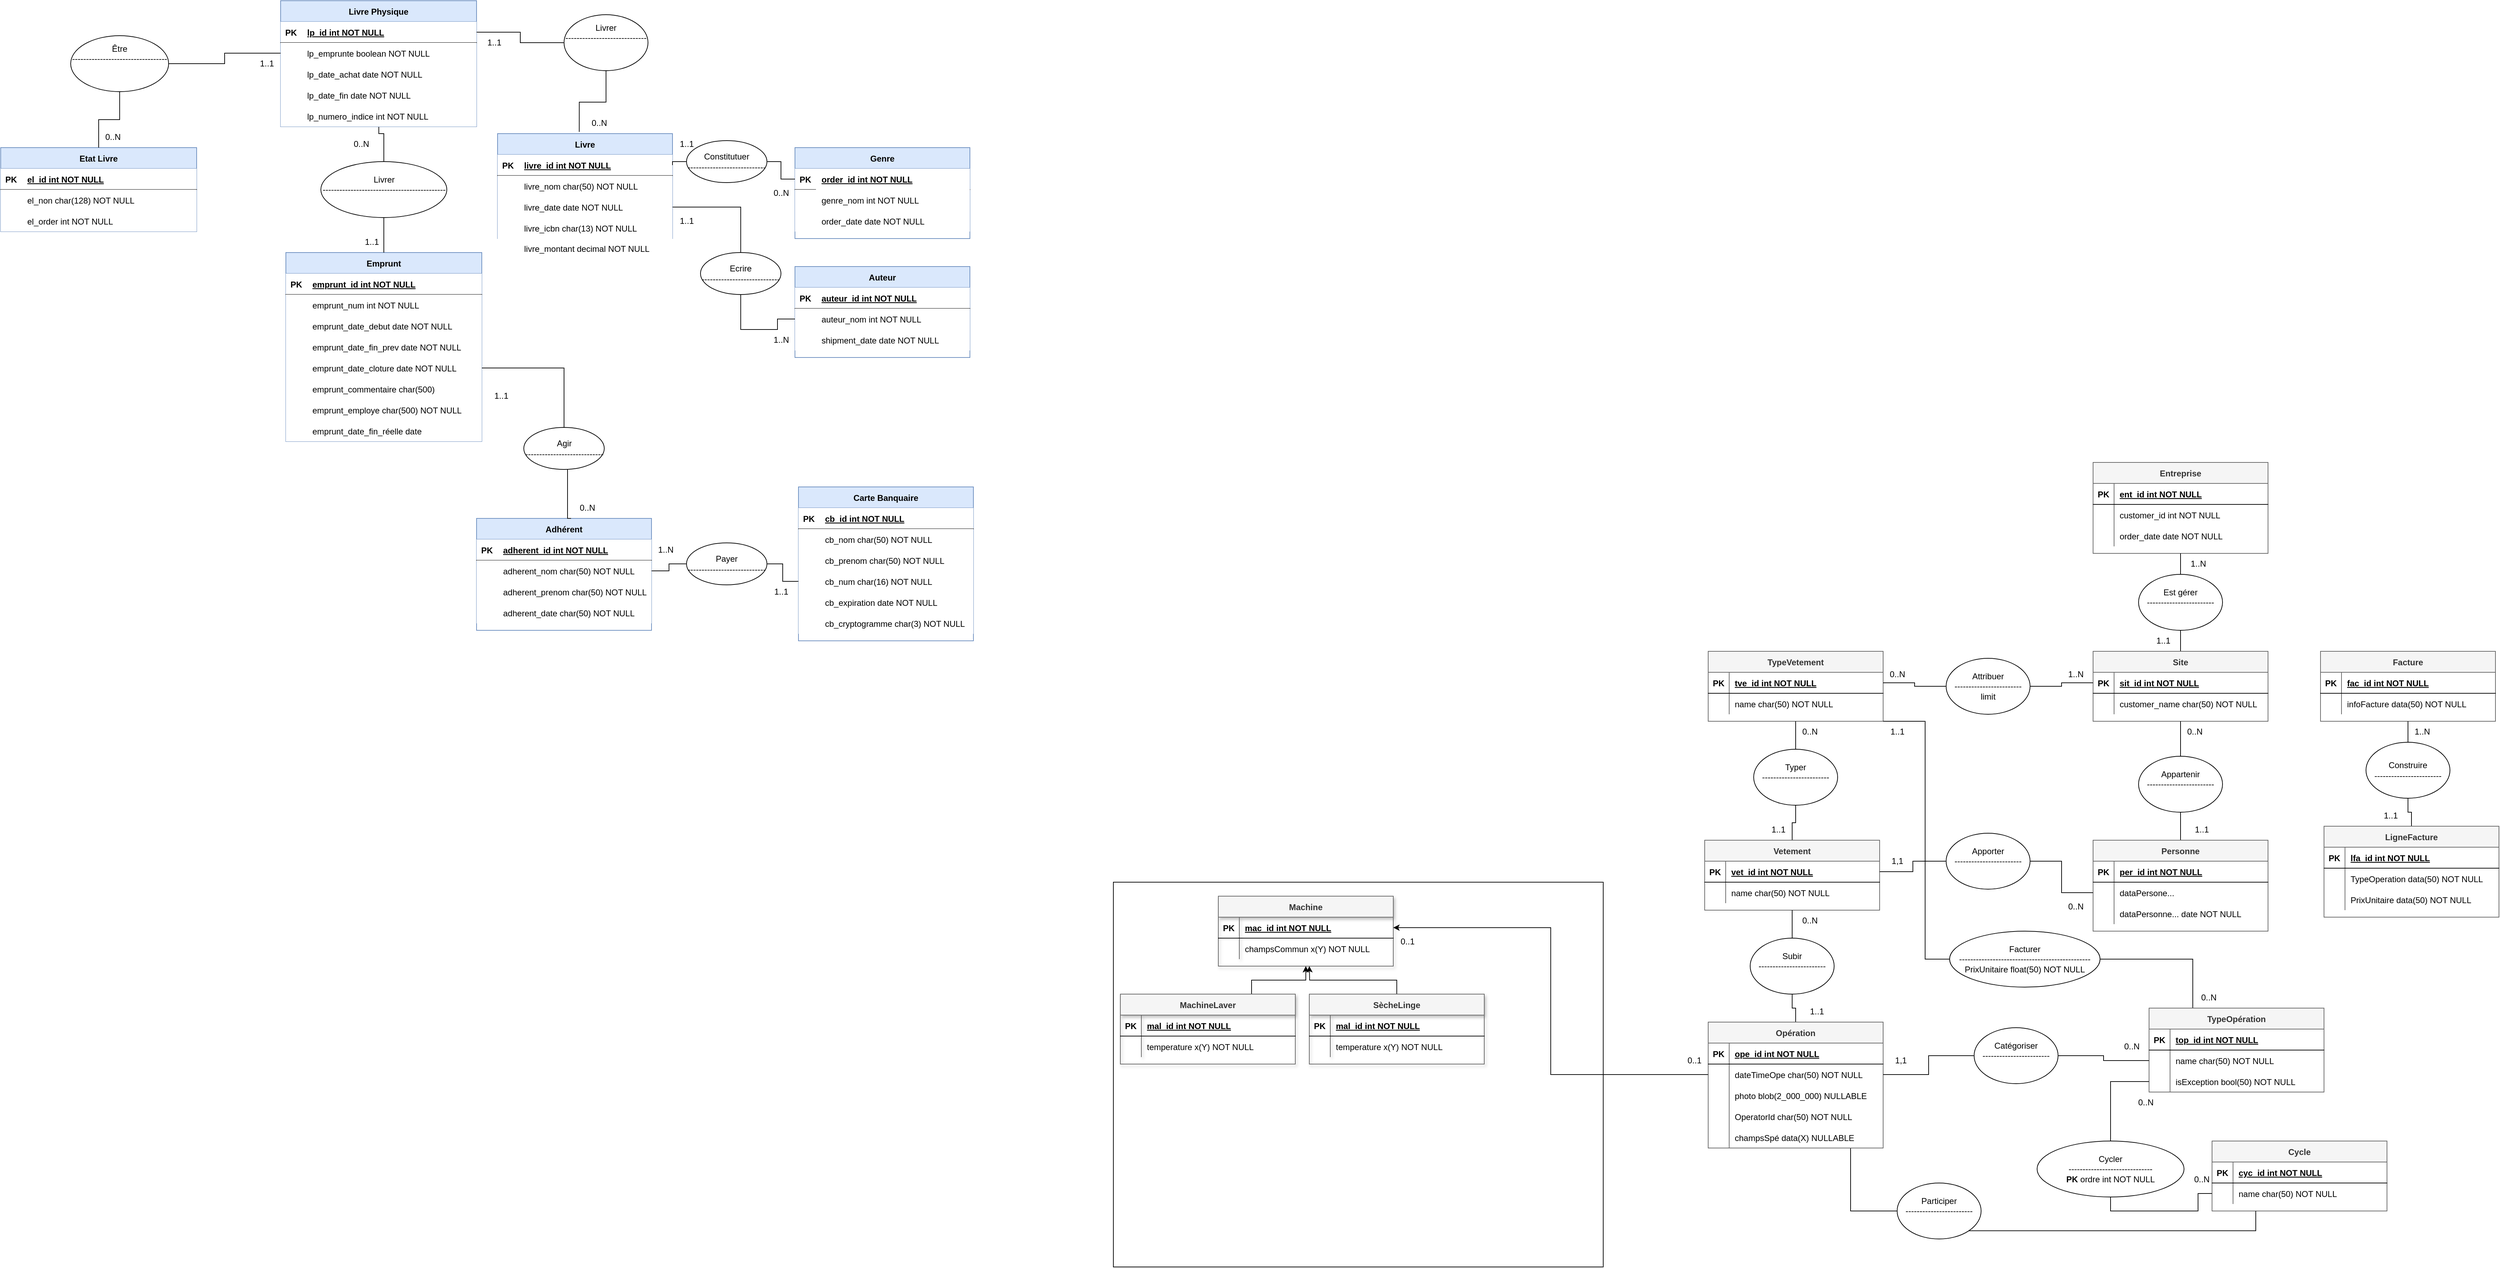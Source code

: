 <mxfile version="25.0.3">
  <diagram id="R2lEEEUBdFMjLlhIrx00" name="Page-1">
    <mxGraphModel dx="1900" dy="1665" grid="1" gridSize="10" guides="1" tooltips="1" connect="1" arrows="1" fold="1" page="1" pageScale="1" pageWidth="850" pageHeight="1100" math="0" shadow="0" extFonts="Permanent Marker^https://fonts.googleapis.com/css?family=Permanent+Marker">
      <root>
        <mxCell id="0" />
        <mxCell id="1" parent="0" />
        <mxCell id="C-vyLk0tnHw3VtMMgP7b-2" value="Genre" style="shape=table;startSize=30;container=1;collapsible=1;childLayout=tableLayout;fixedRows=1;rowLines=0;fontStyle=1;align=center;resizeLast=1;fillColor=#dae8fc;strokeColor=#6c8ebf;" parent="1" vertex="1">
          <mxGeometry x="425" y="-10" width="250" height="130" as="geometry" />
        </mxCell>
        <mxCell id="C-vyLk0tnHw3VtMMgP7b-3" value="" style="shape=partialRectangle;collapsible=0;dropTarget=0;pointerEvents=0;fillColor=default;points=[[0,0.5],[1,0.5]];portConstraint=eastwest;top=0;left=0;right=0;bottom=1;" parent="C-vyLk0tnHw3VtMMgP7b-2" vertex="1">
          <mxGeometry y="30" width="250" height="30" as="geometry" />
        </mxCell>
        <mxCell id="C-vyLk0tnHw3VtMMgP7b-4" value="PK" style="shape=partialRectangle;overflow=hidden;connectable=0;fillColor=none;top=0;left=0;bottom=0;right=0;fontStyle=1;" parent="C-vyLk0tnHw3VtMMgP7b-3" vertex="1">
          <mxGeometry width="30" height="30" as="geometry">
            <mxRectangle width="30" height="30" as="alternateBounds" />
          </mxGeometry>
        </mxCell>
        <mxCell id="C-vyLk0tnHw3VtMMgP7b-5" value="order_id int NOT NULL " style="shape=partialRectangle;overflow=hidden;connectable=0;fillColor=default;top=0;left=0;bottom=0;right=0;align=left;spacingLeft=6;fontStyle=5;" parent="C-vyLk0tnHw3VtMMgP7b-3" vertex="1">
          <mxGeometry x="30" width="220" height="30" as="geometry">
            <mxRectangle width="220" height="30" as="alternateBounds" />
          </mxGeometry>
        </mxCell>
        <mxCell id="C-vyLk0tnHw3VtMMgP7b-6" value="" style="shape=partialRectangle;collapsible=0;dropTarget=0;pointerEvents=0;fillColor=default;points=[[0,0.5],[1,0.5]];portConstraint=eastwest;top=0;left=0;right=0;bottom=0;" parent="C-vyLk0tnHw3VtMMgP7b-2" vertex="1">
          <mxGeometry y="60" width="250" height="30" as="geometry" />
        </mxCell>
        <mxCell id="C-vyLk0tnHw3VtMMgP7b-7" value="" style="shape=partialRectangle;overflow=hidden;connectable=0;fillColor=none;top=0;left=0;bottom=0;right=0;" parent="C-vyLk0tnHw3VtMMgP7b-6" vertex="1">
          <mxGeometry width="30" height="30" as="geometry">
            <mxRectangle width="30" height="30" as="alternateBounds" />
          </mxGeometry>
        </mxCell>
        <mxCell id="C-vyLk0tnHw3VtMMgP7b-8" value="genre_nom int NOT NULL" style="shape=partialRectangle;overflow=hidden;connectable=0;fillColor=none;top=0;left=0;bottom=0;right=0;align=left;spacingLeft=6;" parent="C-vyLk0tnHw3VtMMgP7b-6" vertex="1">
          <mxGeometry x="30" width="220" height="30" as="geometry">
            <mxRectangle width="220" height="30" as="alternateBounds" />
          </mxGeometry>
        </mxCell>
        <mxCell id="C-vyLk0tnHw3VtMMgP7b-9" value="" style="shape=partialRectangle;collapsible=0;dropTarget=0;pointerEvents=0;fillColor=default;points=[[0,0.5],[1,0.5]];portConstraint=eastwest;top=0;left=0;right=0;bottom=0;" parent="C-vyLk0tnHw3VtMMgP7b-2" vertex="1">
          <mxGeometry y="90" width="250" height="30" as="geometry" />
        </mxCell>
        <mxCell id="C-vyLk0tnHw3VtMMgP7b-10" value="" style="shape=partialRectangle;overflow=hidden;connectable=0;fillColor=none;top=0;left=0;bottom=0;right=0;" parent="C-vyLk0tnHw3VtMMgP7b-9" vertex="1">
          <mxGeometry width="30" height="30" as="geometry">
            <mxRectangle width="30" height="30" as="alternateBounds" />
          </mxGeometry>
        </mxCell>
        <mxCell id="C-vyLk0tnHw3VtMMgP7b-11" value="order_date date NOT NULL" style="shape=partialRectangle;overflow=hidden;connectable=0;fillColor=none;top=0;left=0;bottom=0;right=0;align=left;spacingLeft=6;" parent="C-vyLk0tnHw3VtMMgP7b-9" vertex="1">
          <mxGeometry x="30" width="220" height="30" as="geometry">
            <mxRectangle width="220" height="30" as="alternateBounds" />
          </mxGeometry>
        </mxCell>
        <mxCell id="C-vyLk0tnHw3VtMMgP7b-13" value="Auteur" style="shape=table;startSize=30;container=1;collapsible=1;childLayout=tableLayout;fixedRows=1;rowLines=0;fontStyle=1;align=center;resizeLast=1;fillColor=#dae8fc;strokeColor=#6c8ebf;" parent="1" vertex="1">
          <mxGeometry x="425" y="160" width="250" height="130" as="geometry" />
        </mxCell>
        <mxCell id="C-vyLk0tnHw3VtMMgP7b-14" value="" style="shape=partialRectangle;collapsible=0;dropTarget=0;pointerEvents=0;fillColor=default;points=[[0,0.5],[1,0.5]];portConstraint=eastwest;top=0;left=0;right=0;bottom=1;" parent="C-vyLk0tnHw3VtMMgP7b-13" vertex="1">
          <mxGeometry y="30" width="250" height="30" as="geometry" />
        </mxCell>
        <mxCell id="C-vyLk0tnHw3VtMMgP7b-15" value="PK" style="shape=partialRectangle;overflow=hidden;connectable=0;fillColor=none;top=0;left=0;bottom=0;right=0;fontStyle=1;" parent="C-vyLk0tnHw3VtMMgP7b-14" vertex="1">
          <mxGeometry width="30" height="30" as="geometry">
            <mxRectangle width="30" height="30" as="alternateBounds" />
          </mxGeometry>
        </mxCell>
        <mxCell id="C-vyLk0tnHw3VtMMgP7b-16" value="auteur_id int NOT NULL " style="shape=partialRectangle;overflow=hidden;connectable=0;fillColor=none;top=0;left=0;bottom=0;right=0;align=left;spacingLeft=6;fontStyle=5;" parent="C-vyLk0tnHw3VtMMgP7b-14" vertex="1">
          <mxGeometry x="30" width="220" height="30" as="geometry">
            <mxRectangle width="220" height="30" as="alternateBounds" />
          </mxGeometry>
        </mxCell>
        <mxCell id="C-vyLk0tnHw3VtMMgP7b-17" value="" style="shape=partialRectangle;collapsible=0;dropTarget=0;pointerEvents=0;fillColor=default;points=[[0,0.5],[1,0.5]];portConstraint=eastwest;top=0;left=0;right=0;bottom=0;" parent="C-vyLk0tnHw3VtMMgP7b-13" vertex="1">
          <mxGeometry y="60" width="250" height="30" as="geometry" />
        </mxCell>
        <mxCell id="C-vyLk0tnHw3VtMMgP7b-18" value="" style="shape=partialRectangle;overflow=hidden;connectable=0;fillColor=none;top=0;left=0;bottom=0;right=0;" parent="C-vyLk0tnHw3VtMMgP7b-17" vertex="1">
          <mxGeometry width="30" height="30" as="geometry">
            <mxRectangle width="30" height="30" as="alternateBounds" />
          </mxGeometry>
        </mxCell>
        <mxCell id="C-vyLk0tnHw3VtMMgP7b-19" value="auteur_nom int NOT NULL" style="shape=partialRectangle;overflow=hidden;connectable=0;fillColor=none;top=0;left=0;bottom=0;right=0;align=left;spacingLeft=6;" parent="C-vyLk0tnHw3VtMMgP7b-17" vertex="1">
          <mxGeometry x="30" width="220" height="30" as="geometry">
            <mxRectangle width="220" height="30" as="alternateBounds" />
          </mxGeometry>
        </mxCell>
        <mxCell id="C-vyLk0tnHw3VtMMgP7b-20" value="" style="shape=partialRectangle;collapsible=0;dropTarget=0;pointerEvents=0;fillColor=default;points=[[0,0.5],[1,0.5]];portConstraint=eastwest;top=0;left=0;right=0;bottom=0;" parent="C-vyLk0tnHw3VtMMgP7b-13" vertex="1">
          <mxGeometry y="90" width="250" height="30" as="geometry" />
        </mxCell>
        <mxCell id="C-vyLk0tnHw3VtMMgP7b-21" value="" style="shape=partialRectangle;overflow=hidden;connectable=0;fillColor=none;top=0;left=0;bottom=0;right=0;" parent="C-vyLk0tnHw3VtMMgP7b-20" vertex="1">
          <mxGeometry width="30" height="30" as="geometry">
            <mxRectangle width="30" height="30" as="alternateBounds" />
          </mxGeometry>
        </mxCell>
        <mxCell id="C-vyLk0tnHw3VtMMgP7b-22" value="shipment_date date NOT NULL" style="shape=partialRectangle;overflow=hidden;connectable=0;fillColor=none;top=0;left=0;bottom=0;right=0;align=left;spacingLeft=6;" parent="C-vyLk0tnHw3VtMMgP7b-20" vertex="1">
          <mxGeometry x="30" width="220" height="30" as="geometry">
            <mxRectangle width="220" height="30" as="alternateBounds" />
          </mxGeometry>
        </mxCell>
        <mxCell id="C-vyLk0tnHw3VtMMgP7b-23" value="Livre" style="shape=table;startSize=30;container=1;collapsible=1;childLayout=tableLayout;fixedRows=1;rowLines=0;fontStyle=1;align=center;resizeLast=1;fillColor=#dae8fc;strokeColor=#6c8ebf;" parent="1" vertex="1">
          <mxGeometry y="-30" width="250" height="150" as="geometry" />
        </mxCell>
        <mxCell id="C-vyLk0tnHw3VtMMgP7b-24" value="" style="shape=partialRectangle;collapsible=0;dropTarget=0;pointerEvents=0;fillColor=default;points=[[0,0.5],[1,0.5]];portConstraint=eastwest;top=0;left=0;right=0;bottom=1;" parent="C-vyLk0tnHw3VtMMgP7b-23" vertex="1">
          <mxGeometry y="30" width="250" height="30" as="geometry" />
        </mxCell>
        <mxCell id="C-vyLk0tnHw3VtMMgP7b-25" value="PK" style="shape=partialRectangle;overflow=hidden;connectable=0;fillColor=none;top=0;left=0;bottom=0;right=0;fontStyle=1;" parent="C-vyLk0tnHw3VtMMgP7b-24" vertex="1">
          <mxGeometry width="30" height="30" as="geometry">
            <mxRectangle width="30" height="30" as="alternateBounds" />
          </mxGeometry>
        </mxCell>
        <mxCell id="C-vyLk0tnHw3VtMMgP7b-26" value="livre_id int NOT NULL " style="shape=partialRectangle;overflow=hidden;connectable=0;fillColor=none;top=0;left=0;bottom=0;right=0;align=left;spacingLeft=6;fontStyle=5;" parent="C-vyLk0tnHw3VtMMgP7b-24" vertex="1">
          <mxGeometry x="30" width="220" height="30" as="geometry">
            <mxRectangle width="220" height="30" as="alternateBounds" />
          </mxGeometry>
        </mxCell>
        <mxCell id="C-vyLk0tnHw3VtMMgP7b-27" value="" style="shape=partialRectangle;collapsible=0;dropTarget=0;pointerEvents=0;fillColor=default;points=[[0,0.5],[1,0.5]];portConstraint=eastwest;top=0;left=0;right=0;bottom=0;" parent="C-vyLk0tnHw3VtMMgP7b-23" vertex="1">
          <mxGeometry y="60" width="250" height="30" as="geometry" />
        </mxCell>
        <mxCell id="C-vyLk0tnHw3VtMMgP7b-28" value="" style="shape=partialRectangle;overflow=hidden;connectable=0;fillColor=none;top=0;left=0;bottom=0;right=0;" parent="C-vyLk0tnHw3VtMMgP7b-27" vertex="1">
          <mxGeometry width="30" height="30" as="geometry">
            <mxRectangle width="30" height="30" as="alternateBounds" />
          </mxGeometry>
        </mxCell>
        <mxCell id="C-vyLk0tnHw3VtMMgP7b-29" value="livre_nom char(50) NOT NULL" style="shape=partialRectangle;overflow=hidden;connectable=0;fillColor=none;top=0;left=0;bottom=0;right=0;align=left;spacingLeft=6;" parent="C-vyLk0tnHw3VtMMgP7b-27" vertex="1">
          <mxGeometry x="30" width="220" height="30" as="geometry">
            <mxRectangle width="220" height="30" as="alternateBounds" />
          </mxGeometry>
        </mxCell>
        <mxCell id="9nmWSqKPoS6t1Ge8eT8l-11" value="Adhérent" style="shape=table;startSize=30;container=1;collapsible=1;childLayout=tableLayout;fixedRows=1;rowLines=0;fontStyle=1;align=center;resizeLast=1;fillColor=#dae8fc;strokeColor=#6c8ebf;fillStyle=solid;" parent="1" vertex="1">
          <mxGeometry x="-30" y="520" width="250" height="160" as="geometry" />
        </mxCell>
        <mxCell id="9nmWSqKPoS6t1Ge8eT8l-12" value="" style="shape=partialRectangle;collapsible=0;dropTarget=0;pointerEvents=0;fillColor=default;points=[[0,0.5],[1,0.5]];portConstraint=eastwest;top=0;left=0;right=0;bottom=1;" parent="9nmWSqKPoS6t1Ge8eT8l-11" vertex="1">
          <mxGeometry y="30" width="250" height="30" as="geometry" />
        </mxCell>
        <mxCell id="9nmWSqKPoS6t1Ge8eT8l-13" value="PK" style="shape=partialRectangle;overflow=hidden;connectable=0;fillColor=none;top=0;left=0;bottom=0;right=0;fontStyle=1;" parent="9nmWSqKPoS6t1Ge8eT8l-12" vertex="1">
          <mxGeometry width="30" height="30" as="geometry">
            <mxRectangle width="30" height="30" as="alternateBounds" />
          </mxGeometry>
        </mxCell>
        <mxCell id="9nmWSqKPoS6t1Ge8eT8l-14" value="adherent_id int NOT NULL " style="shape=partialRectangle;overflow=hidden;connectable=0;fillColor=none;top=0;left=0;bottom=0;right=0;align=left;spacingLeft=6;fontStyle=5;" parent="9nmWSqKPoS6t1Ge8eT8l-12" vertex="1">
          <mxGeometry x="30" width="220" height="30" as="geometry">
            <mxRectangle width="220" height="30" as="alternateBounds" />
          </mxGeometry>
        </mxCell>
        <mxCell id="9nmWSqKPoS6t1Ge8eT8l-15" value="" style="shape=partialRectangle;collapsible=0;dropTarget=0;pointerEvents=0;fillColor=default;points=[[0,0.5],[1,0.5]];portConstraint=eastwest;top=0;left=0;right=0;bottom=0;" parent="9nmWSqKPoS6t1Ge8eT8l-11" vertex="1">
          <mxGeometry y="60" width="250" height="30" as="geometry" />
        </mxCell>
        <mxCell id="9nmWSqKPoS6t1Ge8eT8l-16" value="" style="shape=partialRectangle;overflow=hidden;connectable=0;fillColor=none;top=0;left=0;bottom=0;right=0;" parent="9nmWSqKPoS6t1Ge8eT8l-15" vertex="1">
          <mxGeometry width="30" height="30" as="geometry">
            <mxRectangle width="30" height="30" as="alternateBounds" />
          </mxGeometry>
        </mxCell>
        <mxCell id="9nmWSqKPoS6t1Ge8eT8l-17" value="adherent_nom char(50) NOT NULL" style="shape=partialRectangle;overflow=hidden;connectable=0;fillColor=none;top=0;left=0;bottom=0;right=0;align=left;spacingLeft=6;" parent="9nmWSqKPoS6t1Ge8eT8l-15" vertex="1">
          <mxGeometry x="30" width="220" height="30" as="geometry">
            <mxRectangle width="220" height="30" as="alternateBounds" />
          </mxGeometry>
        </mxCell>
        <mxCell id="dUlKjvPJ4I6dwmv3kC1L-34" value="" style="shape=partialRectangle;collapsible=0;dropTarget=0;pointerEvents=0;fillColor=default;points=[[0,0.5],[1,0.5]];portConstraint=eastwest;top=0;left=0;right=0;bottom=0;" parent="9nmWSqKPoS6t1Ge8eT8l-11" vertex="1">
          <mxGeometry y="90" width="250" height="30" as="geometry" />
        </mxCell>
        <mxCell id="dUlKjvPJ4I6dwmv3kC1L-35" value="" style="shape=partialRectangle;overflow=hidden;connectable=0;fillColor=none;top=0;left=0;bottom=0;right=0;" parent="dUlKjvPJ4I6dwmv3kC1L-34" vertex="1">
          <mxGeometry width="30" height="30" as="geometry">
            <mxRectangle width="30" height="30" as="alternateBounds" />
          </mxGeometry>
        </mxCell>
        <mxCell id="dUlKjvPJ4I6dwmv3kC1L-36" value="adherent_prenom char(50) NOT NULL" style="shape=partialRectangle;overflow=hidden;connectable=0;fillColor=none;top=0;left=0;bottom=0;right=0;align=left;spacingLeft=6;" parent="dUlKjvPJ4I6dwmv3kC1L-34" vertex="1">
          <mxGeometry x="30" width="220" height="30" as="geometry">
            <mxRectangle width="220" height="30" as="alternateBounds" />
          </mxGeometry>
        </mxCell>
        <mxCell id="uHBwoi01O17H_SfrbztN-36" value="" style="shape=partialRectangle;collapsible=0;dropTarget=0;pointerEvents=0;fillColor=default;points=[[0,0.5],[1,0.5]];portConstraint=eastwest;top=0;left=0;right=0;bottom=0;" vertex="1" parent="9nmWSqKPoS6t1Ge8eT8l-11">
          <mxGeometry y="120" width="250" height="30" as="geometry" />
        </mxCell>
        <mxCell id="uHBwoi01O17H_SfrbztN-37" value="" style="shape=partialRectangle;overflow=hidden;connectable=0;fillColor=none;top=0;left=0;bottom=0;right=0;" vertex="1" parent="uHBwoi01O17H_SfrbztN-36">
          <mxGeometry width="30" height="30" as="geometry">
            <mxRectangle width="30" height="30" as="alternateBounds" />
          </mxGeometry>
        </mxCell>
        <mxCell id="uHBwoi01O17H_SfrbztN-38" value="adherent_date char(50) NOT NULL" style="shape=partialRectangle;overflow=hidden;connectable=0;fillColor=none;top=0;left=0;bottom=0;right=0;align=left;spacingLeft=6;" vertex="1" parent="uHBwoi01O17H_SfrbztN-36">
          <mxGeometry x="30" width="220" height="30" as="geometry">
            <mxRectangle width="220" height="30" as="alternateBounds" />
          </mxGeometry>
        </mxCell>
        <mxCell id="9nmWSqKPoS6t1Ge8eT8l-205" value="" style="shape=partialRectangle;collapsible=0;dropTarget=0;pointerEvents=0;fillColor=default;points=[[0,0.5],[1,0.5]];portConstraint=eastwest;top=0;left=0;right=0;bottom=0;" parent="1" vertex="1">
          <mxGeometry y="60" width="250" height="30" as="geometry" />
        </mxCell>
        <mxCell id="9nmWSqKPoS6t1Ge8eT8l-206" value="" style="shape=partialRectangle;overflow=hidden;connectable=0;fillColor=none;top=0;left=0;bottom=0;right=0;" parent="9nmWSqKPoS6t1Ge8eT8l-205" vertex="1">
          <mxGeometry width="30" height="30" as="geometry">
            <mxRectangle width="30" height="30" as="alternateBounds" />
          </mxGeometry>
        </mxCell>
        <mxCell id="9nmWSqKPoS6t1Ge8eT8l-207" value="livre_date date NOT NULL" style="shape=partialRectangle;overflow=hidden;connectable=0;fillColor=none;top=0;left=0;bottom=0;right=0;align=left;spacingLeft=6;" parent="9nmWSqKPoS6t1Ge8eT8l-205" vertex="1">
          <mxGeometry x="30" width="220" height="30" as="geometry">
            <mxRectangle width="220" height="30" as="alternateBounds" />
          </mxGeometry>
        </mxCell>
        <mxCell id="9nmWSqKPoS6t1Ge8eT8l-208" value="" style="shape=partialRectangle;collapsible=0;dropTarget=0;pointerEvents=0;fillColor=default;points=[[0,0.5],[1,0.5]];portConstraint=eastwest;top=0;left=0;right=0;bottom=0;" parent="1" vertex="1">
          <mxGeometry y="90" width="250" height="30" as="geometry" />
        </mxCell>
        <mxCell id="9nmWSqKPoS6t1Ge8eT8l-209" value="" style="shape=partialRectangle;overflow=hidden;connectable=0;fillColor=none;top=0;left=0;bottom=0;right=0;" parent="9nmWSqKPoS6t1Ge8eT8l-208" vertex="1">
          <mxGeometry width="30" height="30" as="geometry">
            <mxRectangle width="30" height="30" as="alternateBounds" />
          </mxGeometry>
        </mxCell>
        <mxCell id="9nmWSqKPoS6t1Ge8eT8l-210" value="livre_icbn char(13) NOT NULL" style="shape=partialRectangle;overflow=hidden;connectable=0;fillColor=none;top=0;left=0;bottom=0;right=0;align=left;spacingLeft=6;" parent="9nmWSqKPoS6t1Ge8eT8l-208" vertex="1">
          <mxGeometry x="30" width="220" height="30" as="geometry">
            <mxRectangle width="220" height="30" as="alternateBounds" />
          </mxGeometry>
        </mxCell>
        <mxCell id="9nmWSqKPoS6t1Ge8eT8l-23" value="Emprunt" style="shape=table;startSize=30;container=1;collapsible=1;childLayout=tableLayout;fixedRows=1;rowLines=0;fontStyle=1;align=center;resizeLast=1;fillColor=#dae8fc;strokeColor=#6c8ebf;" parent="1" vertex="1">
          <mxGeometry x="-302.5" y="140" width="280" height="270" as="geometry" />
        </mxCell>
        <mxCell id="9nmWSqKPoS6t1Ge8eT8l-24" value="" style="shape=partialRectangle;collapsible=0;dropTarget=0;pointerEvents=0;fillColor=default;points=[[0,0.5],[1,0.5]];portConstraint=eastwest;top=0;left=0;right=0;bottom=1;" parent="9nmWSqKPoS6t1Ge8eT8l-23" vertex="1">
          <mxGeometry y="30" width="280" height="30" as="geometry" />
        </mxCell>
        <mxCell id="9nmWSqKPoS6t1Ge8eT8l-25" value="PK" style="shape=partialRectangle;overflow=hidden;connectable=0;fillColor=none;top=0;left=0;bottom=0;right=0;fontStyle=1;" parent="9nmWSqKPoS6t1Ge8eT8l-24" vertex="1">
          <mxGeometry width="30" height="30" as="geometry">
            <mxRectangle width="30" height="30" as="alternateBounds" />
          </mxGeometry>
        </mxCell>
        <mxCell id="9nmWSqKPoS6t1Ge8eT8l-26" value="emprunt_id int NOT NULL " style="shape=partialRectangle;overflow=hidden;connectable=0;fillColor=none;top=0;left=0;bottom=0;right=0;align=left;spacingLeft=6;fontStyle=5;" parent="9nmWSqKPoS6t1Ge8eT8l-24" vertex="1">
          <mxGeometry x="30" width="250" height="30" as="geometry">
            <mxRectangle width="250" height="30" as="alternateBounds" />
          </mxGeometry>
        </mxCell>
        <mxCell id="9nmWSqKPoS6t1Ge8eT8l-27" value="" style="shape=partialRectangle;collapsible=0;dropTarget=0;pointerEvents=0;fillColor=default;points=[[0,0.5],[1,0.5]];portConstraint=eastwest;top=0;left=0;right=0;bottom=0;" parent="9nmWSqKPoS6t1Ge8eT8l-23" vertex="1">
          <mxGeometry y="60" width="280" height="30" as="geometry" />
        </mxCell>
        <mxCell id="9nmWSqKPoS6t1Ge8eT8l-28" value="" style="shape=partialRectangle;overflow=hidden;connectable=0;fillColor=none;top=0;left=0;bottom=0;right=0;" parent="9nmWSqKPoS6t1Ge8eT8l-27" vertex="1">
          <mxGeometry width="30" height="30" as="geometry">
            <mxRectangle width="30" height="30" as="alternateBounds" />
          </mxGeometry>
        </mxCell>
        <mxCell id="9nmWSqKPoS6t1Ge8eT8l-29" value="emprunt_num int NOT NULL" style="shape=partialRectangle;overflow=hidden;connectable=0;fillColor=none;top=0;left=0;bottom=0;right=0;align=left;spacingLeft=6;" parent="9nmWSqKPoS6t1Ge8eT8l-27" vertex="1">
          <mxGeometry x="30" width="250" height="30" as="geometry">
            <mxRectangle width="250" height="30" as="alternateBounds" />
          </mxGeometry>
        </mxCell>
        <mxCell id="9nmWSqKPoS6t1Ge8eT8l-30" value="" style="shape=partialRectangle;collapsible=0;dropTarget=0;pointerEvents=0;fillColor=default;points=[[0,0.5],[1,0.5]];portConstraint=eastwest;top=0;left=0;right=0;bottom=0;" parent="9nmWSqKPoS6t1Ge8eT8l-23" vertex="1">
          <mxGeometry y="90" width="280" height="30" as="geometry" />
        </mxCell>
        <mxCell id="9nmWSqKPoS6t1Ge8eT8l-31" value="" style="shape=partialRectangle;overflow=hidden;connectable=0;fillColor=none;top=0;left=0;bottom=0;right=0;" parent="9nmWSqKPoS6t1Ge8eT8l-30" vertex="1">
          <mxGeometry width="30" height="30" as="geometry">
            <mxRectangle width="30" height="30" as="alternateBounds" />
          </mxGeometry>
        </mxCell>
        <mxCell id="9nmWSqKPoS6t1Ge8eT8l-32" value="emprunt_date_debut date NOT NULL" style="shape=partialRectangle;overflow=hidden;connectable=0;fillColor=none;top=0;left=0;bottom=0;right=0;align=left;spacingLeft=6;" parent="9nmWSqKPoS6t1Ge8eT8l-30" vertex="1">
          <mxGeometry x="30" width="250" height="30" as="geometry">
            <mxRectangle width="250" height="30" as="alternateBounds" />
          </mxGeometry>
        </mxCell>
        <mxCell id="9nmWSqKPoS6t1Ge8eT8l-400" value="" style="shape=partialRectangle;collapsible=0;dropTarget=0;pointerEvents=0;fillColor=default;points=[[0,0.5],[1,0.5]];portConstraint=eastwest;top=0;left=0;right=0;bottom=0;" parent="9nmWSqKPoS6t1Ge8eT8l-23" vertex="1">
          <mxGeometry y="120" width="280" height="30" as="geometry" />
        </mxCell>
        <mxCell id="9nmWSqKPoS6t1Ge8eT8l-401" value="" style="shape=partialRectangle;overflow=hidden;connectable=0;fillColor=none;top=0;left=0;bottom=0;right=0;" parent="9nmWSqKPoS6t1Ge8eT8l-400" vertex="1">
          <mxGeometry width="30" height="30" as="geometry">
            <mxRectangle width="30" height="30" as="alternateBounds" />
          </mxGeometry>
        </mxCell>
        <mxCell id="9nmWSqKPoS6t1Ge8eT8l-402" value="emprunt_date_fin_prev date NOT NULL" style="shape=partialRectangle;overflow=hidden;connectable=0;fillColor=none;top=0;left=0;bottom=0;right=0;align=left;spacingLeft=6;" parent="9nmWSqKPoS6t1Ge8eT8l-400" vertex="1">
          <mxGeometry x="30" width="250" height="30" as="geometry">
            <mxRectangle width="250" height="30" as="alternateBounds" />
          </mxGeometry>
        </mxCell>
        <mxCell id="dUlKjvPJ4I6dwmv3kC1L-50" value="" style="shape=partialRectangle;collapsible=0;dropTarget=0;pointerEvents=0;fillColor=default;points=[[0,0.5],[1,0.5]];portConstraint=eastwest;top=0;left=0;right=0;bottom=0;" parent="9nmWSqKPoS6t1Ge8eT8l-23" vertex="1">
          <mxGeometry y="150" width="280" height="30" as="geometry" />
        </mxCell>
        <mxCell id="dUlKjvPJ4I6dwmv3kC1L-51" value="" style="shape=partialRectangle;overflow=hidden;connectable=0;fillColor=none;top=0;left=0;bottom=0;right=0;" parent="dUlKjvPJ4I6dwmv3kC1L-50" vertex="1">
          <mxGeometry width="30" height="30" as="geometry">
            <mxRectangle width="30" height="30" as="alternateBounds" />
          </mxGeometry>
        </mxCell>
        <mxCell id="dUlKjvPJ4I6dwmv3kC1L-52" value="emprunt_date_cloture date NOT NULL" style="shape=partialRectangle;overflow=hidden;connectable=0;fillColor=none;top=0;left=0;bottom=0;right=0;align=left;spacingLeft=6;" parent="dUlKjvPJ4I6dwmv3kC1L-50" vertex="1">
          <mxGeometry x="30" width="250" height="30" as="geometry">
            <mxRectangle width="250" height="30" as="alternateBounds" />
          </mxGeometry>
        </mxCell>
        <mxCell id="dUlKjvPJ4I6dwmv3kC1L-53" value="" style="shape=partialRectangle;collapsible=0;dropTarget=0;pointerEvents=0;fillColor=default;points=[[0,0.5],[1,0.5]];portConstraint=eastwest;top=0;left=0;right=0;bottom=0;" parent="9nmWSqKPoS6t1Ge8eT8l-23" vertex="1">
          <mxGeometry y="180" width="280" height="30" as="geometry" />
        </mxCell>
        <mxCell id="dUlKjvPJ4I6dwmv3kC1L-54" value="" style="shape=partialRectangle;overflow=hidden;connectable=0;fillColor=none;top=0;left=0;bottom=0;right=0;" parent="dUlKjvPJ4I6dwmv3kC1L-53" vertex="1">
          <mxGeometry width="30" height="30" as="geometry">
            <mxRectangle width="30" height="30" as="alternateBounds" />
          </mxGeometry>
        </mxCell>
        <mxCell id="dUlKjvPJ4I6dwmv3kC1L-55" value="emprunt_commentaire char(500) " style="shape=partialRectangle;overflow=hidden;connectable=0;fillColor=none;top=0;left=0;bottom=0;right=0;align=left;spacingLeft=6;" parent="dUlKjvPJ4I6dwmv3kC1L-53" vertex="1">
          <mxGeometry x="30" width="250" height="30" as="geometry">
            <mxRectangle width="250" height="30" as="alternateBounds" />
          </mxGeometry>
        </mxCell>
        <mxCell id="uHBwoi01O17H_SfrbztN-1" value="" style="shape=partialRectangle;collapsible=0;dropTarget=0;pointerEvents=0;fillColor=default;points=[[0,0.5],[1,0.5]];portConstraint=eastwest;top=0;left=0;right=0;bottom=0;" vertex="1" parent="9nmWSqKPoS6t1Ge8eT8l-23">
          <mxGeometry y="210" width="280" height="30" as="geometry" />
        </mxCell>
        <mxCell id="uHBwoi01O17H_SfrbztN-2" value="" style="shape=partialRectangle;overflow=hidden;connectable=0;fillColor=none;top=0;left=0;bottom=0;right=0;" vertex="1" parent="uHBwoi01O17H_SfrbztN-1">
          <mxGeometry width="30" height="30" as="geometry">
            <mxRectangle width="30" height="30" as="alternateBounds" />
          </mxGeometry>
        </mxCell>
        <mxCell id="uHBwoi01O17H_SfrbztN-3" value="emprunt_employe char(500) NOT NULL " style="shape=partialRectangle;overflow=hidden;connectable=0;fillColor=none;top=0;left=0;bottom=0;right=0;align=left;spacingLeft=6;" vertex="1" parent="uHBwoi01O17H_SfrbztN-1">
          <mxGeometry x="30" width="250" height="30" as="geometry">
            <mxRectangle width="250" height="30" as="alternateBounds" />
          </mxGeometry>
        </mxCell>
        <mxCell id="uHBwoi01O17H_SfrbztN-29" value="" style="shape=partialRectangle;collapsible=0;dropTarget=0;pointerEvents=0;fillColor=default;points=[[0,0.5],[1,0.5]];portConstraint=eastwest;top=0;left=0;right=0;bottom=0;" vertex="1" parent="9nmWSqKPoS6t1Ge8eT8l-23">
          <mxGeometry y="240" width="280" height="30" as="geometry" />
        </mxCell>
        <mxCell id="uHBwoi01O17H_SfrbztN-30" value="" style="shape=partialRectangle;overflow=hidden;connectable=0;fillColor=none;top=0;left=0;bottom=0;right=0;" vertex="1" parent="uHBwoi01O17H_SfrbztN-29">
          <mxGeometry width="30" height="30" as="geometry">
            <mxRectangle width="30" height="30" as="alternateBounds" />
          </mxGeometry>
        </mxCell>
        <mxCell id="uHBwoi01O17H_SfrbztN-31" value="emprunt_date_fin_réelle date " style="shape=partialRectangle;overflow=hidden;connectable=0;fillColor=none;top=0;left=0;bottom=0;right=0;align=left;spacingLeft=6;" vertex="1" parent="uHBwoi01O17H_SfrbztN-29">
          <mxGeometry x="30" width="250" height="30" as="geometry">
            <mxRectangle width="250" height="30" as="alternateBounds" />
          </mxGeometry>
        </mxCell>
        <mxCell id="9nmWSqKPoS6t1Ge8eT8l-220" style="edgeStyle=orthogonalEdgeStyle;rounded=0;orthogonalLoop=1;jettySize=auto;html=1;exitX=0.5;exitY=0;exitDx=0;exitDy=0;entryX=0.5;entryY=1;entryDx=0;entryDy=0;endArrow=none;endFill=0;" parent="1" source="9nmWSqKPoS6t1Ge8eT8l-221" target="9nmWSqKPoS6t1Ge8eT8l-310" edge="1">
          <mxGeometry relative="1" as="geometry" />
        </mxCell>
        <mxCell id="9nmWSqKPoS6t1Ge8eT8l-221" value="Opération" style="shape=table;startSize=30;container=1;collapsible=1;childLayout=tableLayout;fixedRows=1;rowLines=0;fontStyle=1;align=center;resizeLast=1;fillColor=#f5f5f5;fontColor=#333333;strokeColor=#666666;" parent="1" vertex="1">
          <mxGeometry x="1730" y="1240" width="250" height="180" as="geometry" />
        </mxCell>
        <mxCell id="9nmWSqKPoS6t1Ge8eT8l-222" value="" style="shape=partialRectangle;collapsible=0;dropTarget=0;pointerEvents=0;fillColor=none;points=[[0,0.5],[1,0.5]];portConstraint=eastwest;top=0;left=0;right=0;bottom=1;" parent="9nmWSqKPoS6t1Ge8eT8l-221" vertex="1">
          <mxGeometry y="30" width="250" height="30" as="geometry" />
        </mxCell>
        <mxCell id="9nmWSqKPoS6t1Ge8eT8l-223" value="PK" style="shape=partialRectangle;overflow=hidden;connectable=0;fillColor=none;top=0;left=0;bottom=0;right=0;fontStyle=1;" parent="9nmWSqKPoS6t1Ge8eT8l-222" vertex="1">
          <mxGeometry width="30" height="30" as="geometry">
            <mxRectangle width="30" height="30" as="alternateBounds" />
          </mxGeometry>
        </mxCell>
        <mxCell id="9nmWSqKPoS6t1Ge8eT8l-224" value="ope_id int NOT NULL " style="shape=partialRectangle;overflow=hidden;connectable=0;fillColor=none;top=0;left=0;bottom=0;right=0;align=left;spacingLeft=6;fontStyle=5;" parent="9nmWSqKPoS6t1Ge8eT8l-222" vertex="1">
          <mxGeometry x="30" width="220" height="30" as="geometry">
            <mxRectangle width="220" height="30" as="alternateBounds" />
          </mxGeometry>
        </mxCell>
        <mxCell id="9nmWSqKPoS6t1Ge8eT8l-225" value="" style="shape=partialRectangle;collapsible=0;dropTarget=0;pointerEvents=0;fillColor=none;points=[[0,0.5],[1,0.5]];portConstraint=eastwest;top=0;left=0;right=0;bottom=0;" parent="9nmWSqKPoS6t1Ge8eT8l-221" vertex="1">
          <mxGeometry y="60" width="250" height="30" as="geometry" />
        </mxCell>
        <mxCell id="9nmWSqKPoS6t1Ge8eT8l-226" value="" style="shape=partialRectangle;overflow=hidden;connectable=0;fillColor=none;top=0;left=0;bottom=0;right=0;" parent="9nmWSqKPoS6t1Ge8eT8l-225" vertex="1">
          <mxGeometry width="30" height="30" as="geometry">
            <mxRectangle width="30" height="30" as="alternateBounds" />
          </mxGeometry>
        </mxCell>
        <mxCell id="9nmWSqKPoS6t1Ge8eT8l-227" value="dateTimeOpe char(50) NOT NULL" style="shape=partialRectangle;overflow=hidden;connectable=0;fillColor=none;top=0;left=0;bottom=0;right=0;align=left;spacingLeft=6;" parent="9nmWSqKPoS6t1Ge8eT8l-225" vertex="1">
          <mxGeometry x="30" width="220" height="30" as="geometry">
            <mxRectangle width="220" height="30" as="alternateBounds" />
          </mxGeometry>
        </mxCell>
        <mxCell id="9nmWSqKPoS6t1Ge8eT8l-228" value="" style="shape=partialRectangle;collapsible=0;dropTarget=0;pointerEvents=0;fillColor=none;points=[[0,0.5],[1,0.5]];portConstraint=eastwest;top=0;left=0;right=0;bottom=0;" parent="9nmWSqKPoS6t1Ge8eT8l-221" vertex="1">
          <mxGeometry y="90" width="250" height="30" as="geometry" />
        </mxCell>
        <mxCell id="9nmWSqKPoS6t1Ge8eT8l-229" value="" style="shape=partialRectangle;overflow=hidden;connectable=0;fillColor=none;top=0;left=0;bottom=0;right=0;" parent="9nmWSqKPoS6t1Ge8eT8l-228" vertex="1">
          <mxGeometry width="30" height="30" as="geometry">
            <mxRectangle width="30" height="30" as="alternateBounds" />
          </mxGeometry>
        </mxCell>
        <mxCell id="9nmWSqKPoS6t1Ge8eT8l-230" value="photo blob(2_000_000) NULLABLE" style="shape=partialRectangle;overflow=hidden;connectable=0;fillColor=none;top=0;left=0;bottom=0;right=0;align=left;spacingLeft=6;" parent="9nmWSqKPoS6t1Ge8eT8l-228" vertex="1">
          <mxGeometry x="30" width="220" height="30" as="geometry">
            <mxRectangle width="220" height="30" as="alternateBounds" />
          </mxGeometry>
        </mxCell>
        <mxCell id="9nmWSqKPoS6t1Ge8eT8l-231" value="" style="shape=partialRectangle;collapsible=0;dropTarget=0;pointerEvents=0;fillColor=none;points=[[0,0.5],[1,0.5]];portConstraint=eastwest;top=0;left=0;right=0;bottom=0;" parent="9nmWSqKPoS6t1Ge8eT8l-221" vertex="1">
          <mxGeometry y="120" width="250" height="30" as="geometry" />
        </mxCell>
        <mxCell id="9nmWSqKPoS6t1Ge8eT8l-232" value="" style="shape=partialRectangle;overflow=hidden;connectable=0;fillColor=none;top=0;left=0;bottom=0;right=0;" parent="9nmWSqKPoS6t1Ge8eT8l-231" vertex="1">
          <mxGeometry width="30" height="30" as="geometry">
            <mxRectangle width="30" height="30" as="alternateBounds" />
          </mxGeometry>
        </mxCell>
        <mxCell id="9nmWSqKPoS6t1Ge8eT8l-233" value="OperatorId char(50) NOT NULL" style="shape=partialRectangle;overflow=hidden;connectable=0;fillColor=none;top=0;left=0;bottom=0;right=0;align=left;spacingLeft=6;" parent="9nmWSqKPoS6t1Ge8eT8l-231" vertex="1">
          <mxGeometry x="30" width="220" height="30" as="geometry">
            <mxRectangle width="220" height="30" as="alternateBounds" />
          </mxGeometry>
        </mxCell>
        <mxCell id="9nmWSqKPoS6t1Ge8eT8l-234" value="" style="shape=partialRectangle;collapsible=0;dropTarget=0;pointerEvents=0;fillColor=none;points=[[0,0.5],[1,0.5]];portConstraint=eastwest;top=0;left=0;right=0;bottom=0;" parent="9nmWSqKPoS6t1Ge8eT8l-221" vertex="1">
          <mxGeometry y="150" width="250" height="30" as="geometry" />
        </mxCell>
        <mxCell id="9nmWSqKPoS6t1Ge8eT8l-235" value="" style="shape=partialRectangle;overflow=hidden;connectable=0;fillColor=none;top=0;left=0;bottom=0;right=0;" parent="9nmWSqKPoS6t1Ge8eT8l-234" vertex="1">
          <mxGeometry width="30" height="30" as="geometry">
            <mxRectangle width="30" height="30" as="alternateBounds" />
          </mxGeometry>
        </mxCell>
        <mxCell id="9nmWSqKPoS6t1Ge8eT8l-236" value="champsSpé data(X) NULLABLE" style="shape=partialRectangle;overflow=hidden;connectable=0;fillColor=none;top=0;left=0;bottom=0;right=0;align=left;spacingLeft=6;" parent="9nmWSqKPoS6t1Ge8eT8l-234" vertex="1">
          <mxGeometry x="30" width="220" height="30" as="geometry">
            <mxRectangle width="220" height="30" as="alternateBounds" />
          </mxGeometry>
        </mxCell>
        <mxCell id="9nmWSqKPoS6t1Ge8eT8l-237" value="Entreprise" style="shape=table;startSize=30;container=1;collapsible=1;childLayout=tableLayout;fixedRows=1;rowLines=0;fontStyle=1;align=center;resizeLast=1;fillColor=#f5f5f5;fontColor=#333333;strokeColor=#666666;" parent="1" vertex="1">
          <mxGeometry x="2280" y="440" width="250" height="130" as="geometry" />
        </mxCell>
        <mxCell id="9nmWSqKPoS6t1Ge8eT8l-238" value="" style="shape=partialRectangle;collapsible=0;dropTarget=0;pointerEvents=0;fillColor=none;points=[[0,0.5],[1,0.5]];portConstraint=eastwest;top=0;left=0;right=0;bottom=1;" parent="9nmWSqKPoS6t1Ge8eT8l-237" vertex="1">
          <mxGeometry y="30" width="250" height="30" as="geometry" />
        </mxCell>
        <mxCell id="9nmWSqKPoS6t1Ge8eT8l-239" value="PK" style="shape=partialRectangle;overflow=hidden;connectable=0;fillColor=none;top=0;left=0;bottom=0;right=0;fontStyle=1;" parent="9nmWSqKPoS6t1Ge8eT8l-238" vertex="1">
          <mxGeometry width="30" height="30" as="geometry">
            <mxRectangle width="30" height="30" as="alternateBounds" />
          </mxGeometry>
        </mxCell>
        <mxCell id="9nmWSqKPoS6t1Ge8eT8l-240" value="ent_id int NOT NULL " style="shape=partialRectangle;overflow=hidden;connectable=0;fillColor=none;top=0;left=0;bottom=0;right=0;align=left;spacingLeft=6;fontStyle=5;" parent="9nmWSqKPoS6t1Ge8eT8l-238" vertex="1">
          <mxGeometry x="30" width="220" height="30" as="geometry">
            <mxRectangle width="220" height="30" as="alternateBounds" />
          </mxGeometry>
        </mxCell>
        <mxCell id="9nmWSqKPoS6t1Ge8eT8l-241" value="" style="shape=partialRectangle;collapsible=0;dropTarget=0;pointerEvents=0;fillColor=none;points=[[0,0.5],[1,0.5]];portConstraint=eastwest;top=0;left=0;right=0;bottom=0;" parent="9nmWSqKPoS6t1Ge8eT8l-237" vertex="1">
          <mxGeometry y="60" width="250" height="30" as="geometry" />
        </mxCell>
        <mxCell id="9nmWSqKPoS6t1Ge8eT8l-242" value="" style="shape=partialRectangle;overflow=hidden;connectable=0;fillColor=none;top=0;left=0;bottom=0;right=0;" parent="9nmWSqKPoS6t1Ge8eT8l-241" vertex="1">
          <mxGeometry width="30" height="30" as="geometry">
            <mxRectangle width="30" height="30" as="alternateBounds" />
          </mxGeometry>
        </mxCell>
        <mxCell id="9nmWSqKPoS6t1Ge8eT8l-243" value="customer_id int NOT NULL" style="shape=partialRectangle;overflow=hidden;connectable=0;fillColor=none;top=0;left=0;bottom=0;right=0;align=left;spacingLeft=6;" parent="9nmWSqKPoS6t1Ge8eT8l-241" vertex="1">
          <mxGeometry x="30" width="220" height="30" as="geometry">
            <mxRectangle width="220" height="30" as="alternateBounds" />
          </mxGeometry>
        </mxCell>
        <mxCell id="9nmWSqKPoS6t1Ge8eT8l-244" value="" style="shape=partialRectangle;collapsible=0;dropTarget=0;pointerEvents=0;fillColor=none;points=[[0,0.5],[1,0.5]];portConstraint=eastwest;top=0;left=0;right=0;bottom=0;" parent="9nmWSqKPoS6t1Ge8eT8l-237" vertex="1">
          <mxGeometry y="90" width="250" height="30" as="geometry" />
        </mxCell>
        <mxCell id="9nmWSqKPoS6t1Ge8eT8l-245" value="" style="shape=partialRectangle;overflow=hidden;connectable=0;fillColor=none;top=0;left=0;bottom=0;right=0;" parent="9nmWSqKPoS6t1Ge8eT8l-244" vertex="1">
          <mxGeometry width="30" height="30" as="geometry">
            <mxRectangle width="30" height="30" as="alternateBounds" />
          </mxGeometry>
        </mxCell>
        <mxCell id="9nmWSqKPoS6t1Ge8eT8l-246" value="order_date date NOT NULL" style="shape=partialRectangle;overflow=hidden;connectable=0;fillColor=none;top=0;left=0;bottom=0;right=0;align=left;spacingLeft=6;" parent="9nmWSqKPoS6t1Ge8eT8l-244" vertex="1">
          <mxGeometry x="30" width="220" height="30" as="geometry">
            <mxRectangle width="220" height="30" as="alternateBounds" />
          </mxGeometry>
        </mxCell>
        <mxCell id="9nmWSqKPoS6t1Ge8eT8l-247" style="edgeStyle=orthogonalEdgeStyle;rounded=0;orthogonalLoop=1;jettySize=auto;html=1;exitX=0.5;exitY=0;exitDx=0;exitDy=0;entryX=0.5;entryY=1;entryDx=0;entryDy=0;endArrow=none;endFill=0;" parent="1" source="9nmWSqKPoS6t1Ge8eT8l-248" target="9nmWSqKPoS6t1Ge8eT8l-267" edge="1">
          <mxGeometry relative="1" as="geometry" />
        </mxCell>
        <mxCell id="9nmWSqKPoS6t1Ge8eT8l-248" value="Personne" style="shape=table;startSize=30;container=1;collapsible=1;childLayout=tableLayout;fixedRows=1;rowLines=0;fontStyle=1;align=center;resizeLast=1;fillColor=#f5f5f5;fontColor=#333333;strokeColor=#666666;" parent="1" vertex="1">
          <mxGeometry x="2280" y="980" width="250" height="130" as="geometry" />
        </mxCell>
        <mxCell id="9nmWSqKPoS6t1Ge8eT8l-249" value="" style="shape=partialRectangle;collapsible=0;dropTarget=0;pointerEvents=0;fillColor=none;points=[[0,0.5],[1,0.5]];portConstraint=eastwest;top=0;left=0;right=0;bottom=1;" parent="9nmWSqKPoS6t1Ge8eT8l-248" vertex="1">
          <mxGeometry y="30" width="250" height="30" as="geometry" />
        </mxCell>
        <mxCell id="9nmWSqKPoS6t1Ge8eT8l-250" value="PK" style="shape=partialRectangle;overflow=hidden;connectable=0;fillColor=none;top=0;left=0;bottom=0;right=0;fontStyle=1;" parent="9nmWSqKPoS6t1Ge8eT8l-249" vertex="1">
          <mxGeometry width="30" height="30" as="geometry">
            <mxRectangle width="30" height="30" as="alternateBounds" />
          </mxGeometry>
        </mxCell>
        <mxCell id="9nmWSqKPoS6t1Ge8eT8l-251" value="per_id int NOT NULL" style="shape=partialRectangle;overflow=hidden;connectable=0;fillColor=none;top=0;left=0;bottom=0;right=0;align=left;spacingLeft=6;fontStyle=5;" parent="9nmWSqKPoS6t1Ge8eT8l-249" vertex="1">
          <mxGeometry x="30" width="220" height="30" as="geometry">
            <mxRectangle width="220" height="30" as="alternateBounds" />
          </mxGeometry>
        </mxCell>
        <mxCell id="9nmWSqKPoS6t1Ge8eT8l-252" value="" style="shape=partialRectangle;collapsible=0;dropTarget=0;pointerEvents=0;fillColor=none;points=[[0,0.5],[1,0.5]];portConstraint=eastwest;top=0;left=0;right=0;bottom=0;" parent="9nmWSqKPoS6t1Ge8eT8l-248" vertex="1">
          <mxGeometry y="60" width="250" height="30" as="geometry" />
        </mxCell>
        <mxCell id="9nmWSqKPoS6t1Ge8eT8l-253" value="" style="shape=partialRectangle;overflow=hidden;connectable=0;fillColor=none;top=0;left=0;bottom=0;right=0;" parent="9nmWSqKPoS6t1Ge8eT8l-252" vertex="1">
          <mxGeometry width="30" height="30" as="geometry">
            <mxRectangle width="30" height="30" as="alternateBounds" />
          </mxGeometry>
        </mxCell>
        <mxCell id="9nmWSqKPoS6t1Ge8eT8l-254" value="dataPersone..." style="shape=partialRectangle;overflow=hidden;connectable=0;fillColor=none;top=0;left=0;bottom=0;right=0;align=left;spacingLeft=6;" parent="9nmWSqKPoS6t1Ge8eT8l-252" vertex="1">
          <mxGeometry x="30" width="220" height="30" as="geometry">
            <mxRectangle width="220" height="30" as="alternateBounds" />
          </mxGeometry>
        </mxCell>
        <mxCell id="9nmWSqKPoS6t1Ge8eT8l-255" value="" style="shape=partialRectangle;collapsible=0;dropTarget=0;pointerEvents=0;fillColor=none;points=[[0,0.5],[1,0.5]];portConstraint=eastwest;top=0;left=0;right=0;bottom=0;" parent="9nmWSqKPoS6t1Ge8eT8l-248" vertex="1">
          <mxGeometry y="90" width="250" height="30" as="geometry" />
        </mxCell>
        <mxCell id="9nmWSqKPoS6t1Ge8eT8l-256" value="" style="shape=partialRectangle;overflow=hidden;connectable=0;fillColor=none;top=0;left=0;bottom=0;right=0;" parent="9nmWSqKPoS6t1Ge8eT8l-255" vertex="1">
          <mxGeometry width="30" height="30" as="geometry">
            <mxRectangle width="30" height="30" as="alternateBounds" />
          </mxGeometry>
        </mxCell>
        <mxCell id="9nmWSqKPoS6t1Ge8eT8l-257" value="dataPersonne... date NOT NULL" style="shape=partialRectangle;overflow=hidden;connectable=0;fillColor=none;top=0;left=0;bottom=0;right=0;align=left;spacingLeft=6;" parent="9nmWSqKPoS6t1Ge8eT8l-255" vertex="1">
          <mxGeometry x="30" width="220" height="30" as="geometry">
            <mxRectangle width="220" height="30" as="alternateBounds" />
          </mxGeometry>
        </mxCell>
        <mxCell id="9nmWSqKPoS6t1Ge8eT8l-258" style="edgeStyle=orthogonalEdgeStyle;rounded=0;orthogonalLoop=1;jettySize=auto;html=1;exitX=0.5;exitY=0;exitDx=0;exitDy=0;entryX=0.5;entryY=1;entryDx=0;entryDy=0;endArrow=none;endFill=0;" parent="1" source="9nmWSqKPoS6t1Ge8eT8l-259" target="9nmWSqKPoS6t1Ge8eT8l-280" edge="1">
          <mxGeometry relative="1" as="geometry" />
        </mxCell>
        <mxCell id="9nmWSqKPoS6t1Ge8eT8l-259" value="Site" style="shape=table;startSize=30;container=1;collapsible=1;childLayout=tableLayout;fixedRows=1;rowLines=0;fontStyle=1;align=center;resizeLast=1;fillColor=#f5f5f5;fontColor=#333333;strokeColor=#666666;" parent="1" vertex="1">
          <mxGeometry x="2280" y="710" width="250" height="100" as="geometry" />
        </mxCell>
        <mxCell id="9nmWSqKPoS6t1Ge8eT8l-260" value="" style="shape=partialRectangle;collapsible=0;dropTarget=0;pointerEvents=0;fillColor=none;points=[[0,0.5],[1,0.5]];portConstraint=eastwest;top=0;left=0;right=0;bottom=1;" parent="9nmWSqKPoS6t1Ge8eT8l-259" vertex="1">
          <mxGeometry y="30" width="250" height="30" as="geometry" />
        </mxCell>
        <mxCell id="9nmWSqKPoS6t1Ge8eT8l-261" value="PK" style="shape=partialRectangle;overflow=hidden;connectable=0;fillColor=none;top=0;left=0;bottom=0;right=0;fontStyle=1;" parent="9nmWSqKPoS6t1Ge8eT8l-260" vertex="1">
          <mxGeometry width="30" height="30" as="geometry">
            <mxRectangle width="30" height="30" as="alternateBounds" />
          </mxGeometry>
        </mxCell>
        <mxCell id="9nmWSqKPoS6t1Ge8eT8l-262" value="sit_id int NOT NULL " style="shape=partialRectangle;overflow=hidden;connectable=0;fillColor=none;top=0;left=0;bottom=0;right=0;align=left;spacingLeft=6;fontStyle=5;" parent="9nmWSqKPoS6t1Ge8eT8l-260" vertex="1">
          <mxGeometry x="30" width="220" height="30" as="geometry">
            <mxRectangle width="220" height="30" as="alternateBounds" />
          </mxGeometry>
        </mxCell>
        <mxCell id="9nmWSqKPoS6t1Ge8eT8l-263" value="" style="shape=partialRectangle;collapsible=0;dropTarget=0;pointerEvents=0;fillColor=none;points=[[0,0.5],[1,0.5]];portConstraint=eastwest;top=0;left=0;right=0;bottom=0;" parent="9nmWSqKPoS6t1Ge8eT8l-259" vertex="1">
          <mxGeometry y="60" width="250" height="30" as="geometry" />
        </mxCell>
        <mxCell id="9nmWSqKPoS6t1Ge8eT8l-264" value="" style="shape=partialRectangle;overflow=hidden;connectable=0;fillColor=none;top=0;left=0;bottom=0;right=0;" parent="9nmWSqKPoS6t1Ge8eT8l-263" vertex="1">
          <mxGeometry width="30" height="30" as="geometry">
            <mxRectangle width="30" height="30" as="alternateBounds" />
          </mxGeometry>
        </mxCell>
        <mxCell id="9nmWSqKPoS6t1Ge8eT8l-265" value="customer_name char(50) NOT NULL" style="shape=partialRectangle;overflow=hidden;connectable=0;fillColor=none;top=0;left=0;bottom=0;right=0;align=left;spacingLeft=6;" parent="9nmWSqKPoS6t1Ge8eT8l-263" vertex="1">
          <mxGeometry x="30" width="220" height="30" as="geometry">
            <mxRectangle width="220" height="30" as="alternateBounds" />
          </mxGeometry>
        </mxCell>
        <mxCell id="9nmWSqKPoS6t1Ge8eT8l-266" style="edgeStyle=orthogonalEdgeStyle;rounded=0;orthogonalLoop=1;jettySize=auto;html=1;exitX=0.5;exitY=0;exitDx=0;exitDy=0;entryX=0.5;entryY=1;entryDx=0;entryDy=0;endArrow=none;endFill=0;" parent="1" source="9nmWSqKPoS6t1Ge8eT8l-267" target="9nmWSqKPoS6t1Ge8eT8l-259" edge="1">
          <mxGeometry relative="1" as="geometry" />
        </mxCell>
        <mxCell id="9nmWSqKPoS6t1Ge8eT8l-267" value="Appartenir&lt;br&gt;------------------------&lt;div&gt;&lt;br&gt;&lt;/div&gt;" style="ellipse;whiteSpace=wrap;html=1;" parent="1" vertex="1">
          <mxGeometry x="2345" y="860" width="120" height="80" as="geometry" />
        </mxCell>
        <mxCell id="9nmWSqKPoS6t1Ge8eT8l-268" style="edgeStyle=orthogonalEdgeStyle;rounded=0;orthogonalLoop=1;jettySize=auto;html=1;exitX=1;exitY=0.5;exitDx=0;exitDy=0;endArrow=none;endFill=0;" parent="1" source="9nmWSqKPoS6t1Ge8eT8l-269" target="9nmWSqKPoS6t1Ge8eT8l-260" edge="1">
          <mxGeometry relative="1" as="geometry" />
        </mxCell>
        <mxCell id="9nmWSqKPoS6t1Ge8eT8l-269" value="Attribuer&lt;br&gt;------------------------&lt;div&gt;limit&lt;/div&gt;" style="ellipse;whiteSpace=wrap;html=1;" parent="1" vertex="1">
          <mxGeometry x="2070" y="720" width="120" height="80" as="geometry" />
        </mxCell>
        <mxCell id="9nmWSqKPoS6t1Ge8eT8l-270" value="TypeVetement" style="shape=table;startSize=30;container=1;collapsible=1;childLayout=tableLayout;fixedRows=1;rowLines=0;fontStyle=1;align=center;resizeLast=1;fillColor=#f5f5f5;fontColor=#333333;strokeColor=#666666;" parent="1" vertex="1">
          <mxGeometry x="1730" y="710" width="250" height="100" as="geometry" />
        </mxCell>
        <mxCell id="9nmWSqKPoS6t1Ge8eT8l-271" value="" style="shape=partialRectangle;collapsible=0;dropTarget=0;pointerEvents=0;fillColor=none;points=[[0,0.5],[1,0.5]];portConstraint=eastwest;top=0;left=0;right=0;bottom=1;" parent="9nmWSqKPoS6t1Ge8eT8l-270" vertex="1">
          <mxGeometry y="30" width="250" height="30" as="geometry" />
        </mxCell>
        <mxCell id="9nmWSqKPoS6t1Ge8eT8l-272" value="PK" style="shape=partialRectangle;overflow=hidden;connectable=0;fillColor=none;top=0;left=0;bottom=0;right=0;fontStyle=1;" parent="9nmWSqKPoS6t1Ge8eT8l-271" vertex="1">
          <mxGeometry width="30" height="30" as="geometry">
            <mxRectangle width="30" height="30" as="alternateBounds" />
          </mxGeometry>
        </mxCell>
        <mxCell id="9nmWSqKPoS6t1Ge8eT8l-273" value="tve_id int NOT NULL " style="shape=partialRectangle;overflow=hidden;connectable=0;fillColor=none;top=0;left=0;bottom=0;right=0;align=left;spacingLeft=6;fontStyle=5;" parent="9nmWSqKPoS6t1Ge8eT8l-271" vertex="1">
          <mxGeometry x="30" width="220" height="30" as="geometry">
            <mxRectangle width="220" height="30" as="alternateBounds" />
          </mxGeometry>
        </mxCell>
        <mxCell id="9nmWSqKPoS6t1Ge8eT8l-274" value="" style="shape=partialRectangle;collapsible=0;dropTarget=0;pointerEvents=0;fillColor=none;points=[[0,0.5],[1,0.5]];portConstraint=eastwest;top=0;left=0;right=0;bottom=0;" parent="9nmWSqKPoS6t1Ge8eT8l-270" vertex="1">
          <mxGeometry y="60" width="250" height="30" as="geometry" />
        </mxCell>
        <mxCell id="9nmWSqKPoS6t1Ge8eT8l-275" value="" style="shape=partialRectangle;overflow=hidden;connectable=0;fillColor=none;top=0;left=0;bottom=0;right=0;" parent="9nmWSqKPoS6t1Ge8eT8l-274" vertex="1">
          <mxGeometry width="30" height="30" as="geometry">
            <mxRectangle width="30" height="30" as="alternateBounds" />
          </mxGeometry>
        </mxCell>
        <mxCell id="9nmWSqKPoS6t1Ge8eT8l-276" value="name char(50) NOT NULL" style="shape=partialRectangle;overflow=hidden;connectable=0;fillColor=none;top=0;left=0;bottom=0;right=0;align=left;spacingLeft=6;" parent="9nmWSqKPoS6t1Ge8eT8l-274" vertex="1">
          <mxGeometry x="30" width="220" height="30" as="geometry">
            <mxRectangle width="220" height="30" as="alternateBounds" />
          </mxGeometry>
        </mxCell>
        <mxCell id="9nmWSqKPoS6t1Ge8eT8l-277" style="edgeStyle=orthogonalEdgeStyle;rounded=0;orthogonalLoop=1;jettySize=auto;html=1;exitX=1;exitY=0.5;exitDx=0;exitDy=0;entryX=0;entryY=0.5;entryDx=0;entryDy=0;endArrow=none;endFill=0;" parent="1" source="9nmWSqKPoS6t1Ge8eT8l-271" target="9nmWSqKPoS6t1Ge8eT8l-269" edge="1">
          <mxGeometry relative="1" as="geometry" />
        </mxCell>
        <mxCell id="9nmWSqKPoS6t1Ge8eT8l-278" value="0..N" style="text;html=1;align=center;verticalAlign=middle;resizable=0;points=[];autosize=1;strokeColor=none;fillColor=none;" parent="1" vertex="1">
          <mxGeometry x="1975" y="728" width="50" height="30" as="geometry" />
        </mxCell>
        <mxCell id="9nmWSqKPoS6t1Ge8eT8l-279" style="edgeStyle=orthogonalEdgeStyle;rounded=0;orthogonalLoop=1;jettySize=auto;html=1;exitX=0.5;exitY=0;exitDx=0;exitDy=0;entryX=0.5;entryY=1;entryDx=0;entryDy=0;endArrow=none;endFill=0;" parent="1" source="9nmWSqKPoS6t1Ge8eT8l-280" target="9nmWSqKPoS6t1Ge8eT8l-237" edge="1">
          <mxGeometry relative="1" as="geometry" />
        </mxCell>
        <mxCell id="9nmWSqKPoS6t1Ge8eT8l-280" value="Est gérer&lt;br&gt;------------------------&lt;div&gt;&lt;br&gt;&lt;/div&gt;" style="ellipse;whiteSpace=wrap;html=1;" parent="1" vertex="1">
          <mxGeometry x="2345" y="600" width="120" height="80" as="geometry" />
        </mxCell>
        <mxCell id="9nmWSqKPoS6t1Ge8eT8l-281" value="1..N" style="text;html=1;align=center;verticalAlign=middle;resizable=0;points=[];autosize=1;strokeColor=none;fillColor=none;" parent="1" vertex="1">
          <mxGeometry x="2230" y="728" width="50" height="30" as="geometry" />
        </mxCell>
        <mxCell id="9nmWSqKPoS6t1Ge8eT8l-282" style="edgeStyle=orthogonalEdgeStyle;rounded=0;orthogonalLoop=1;jettySize=auto;html=1;exitX=0.5;exitY=0;exitDx=0;exitDy=0;entryX=0.5;entryY=1;entryDx=0;entryDy=0;endArrow=none;endFill=0;" parent="1" source="9nmWSqKPoS6t1Ge8eT8l-283" target="9nmWSqKPoS6t1Ge8eT8l-294" edge="1">
          <mxGeometry relative="1" as="geometry" />
        </mxCell>
        <mxCell id="9nmWSqKPoS6t1Ge8eT8l-283" value="Vetement" style="shape=table;startSize=30;container=1;collapsible=1;childLayout=tableLayout;fixedRows=1;rowLines=0;fontStyle=1;align=center;resizeLast=1;fillColor=#f5f5f5;fontColor=#333333;strokeColor=#666666;" parent="1" vertex="1">
          <mxGeometry x="1725" y="980" width="250" height="100" as="geometry" />
        </mxCell>
        <mxCell id="9nmWSqKPoS6t1Ge8eT8l-284" value="" style="shape=partialRectangle;collapsible=0;dropTarget=0;pointerEvents=0;fillColor=none;points=[[0,0.5],[1,0.5]];portConstraint=eastwest;top=0;left=0;right=0;bottom=1;" parent="9nmWSqKPoS6t1Ge8eT8l-283" vertex="1">
          <mxGeometry y="30" width="250" height="30" as="geometry" />
        </mxCell>
        <mxCell id="9nmWSqKPoS6t1Ge8eT8l-285" value="PK" style="shape=partialRectangle;overflow=hidden;connectable=0;fillColor=none;top=0;left=0;bottom=0;right=0;fontStyle=1;" parent="9nmWSqKPoS6t1Ge8eT8l-284" vertex="1">
          <mxGeometry width="30" height="30" as="geometry">
            <mxRectangle width="30" height="30" as="alternateBounds" />
          </mxGeometry>
        </mxCell>
        <mxCell id="9nmWSqKPoS6t1Ge8eT8l-286" value="vet_id int NOT NULL " style="shape=partialRectangle;overflow=hidden;connectable=0;fillColor=none;top=0;left=0;bottom=0;right=0;align=left;spacingLeft=6;fontStyle=5;" parent="9nmWSqKPoS6t1Ge8eT8l-284" vertex="1">
          <mxGeometry x="30" width="220" height="30" as="geometry">
            <mxRectangle width="220" height="30" as="alternateBounds" />
          </mxGeometry>
        </mxCell>
        <mxCell id="9nmWSqKPoS6t1Ge8eT8l-287" value="" style="shape=partialRectangle;collapsible=0;dropTarget=0;pointerEvents=0;fillColor=none;points=[[0,0.5],[1,0.5]];portConstraint=eastwest;top=0;left=0;right=0;bottom=0;" parent="9nmWSqKPoS6t1Ge8eT8l-283" vertex="1">
          <mxGeometry y="60" width="250" height="30" as="geometry" />
        </mxCell>
        <mxCell id="9nmWSqKPoS6t1Ge8eT8l-288" value="" style="shape=partialRectangle;overflow=hidden;connectable=0;fillColor=none;top=0;left=0;bottom=0;right=0;" parent="9nmWSqKPoS6t1Ge8eT8l-287" vertex="1">
          <mxGeometry width="30" height="30" as="geometry">
            <mxRectangle width="30" height="30" as="alternateBounds" />
          </mxGeometry>
        </mxCell>
        <mxCell id="9nmWSqKPoS6t1Ge8eT8l-289" value="name char(50) NOT NULL" style="shape=partialRectangle;overflow=hidden;connectable=0;fillColor=none;top=0;left=0;bottom=0;right=0;align=left;spacingLeft=6;" parent="9nmWSqKPoS6t1Ge8eT8l-287" vertex="1">
          <mxGeometry x="30" width="220" height="30" as="geometry">
            <mxRectangle width="220" height="30" as="alternateBounds" />
          </mxGeometry>
        </mxCell>
        <mxCell id="9nmWSqKPoS6t1Ge8eT8l-290" style="edgeStyle=orthogonalEdgeStyle;rounded=0;orthogonalLoop=1;jettySize=auto;html=1;exitX=0;exitY=0.5;exitDx=0;exitDy=0;entryX=1;entryY=0.5;entryDx=0;entryDy=0;endArrow=none;endFill=0;" parent="1" source="9nmWSqKPoS6t1Ge8eT8l-292" target="9nmWSqKPoS6t1Ge8eT8l-284" edge="1">
          <mxGeometry relative="1" as="geometry" />
        </mxCell>
        <mxCell id="9nmWSqKPoS6t1Ge8eT8l-291" style="edgeStyle=orthogonalEdgeStyle;rounded=0;orthogonalLoop=1;jettySize=auto;html=1;exitX=1;exitY=0.5;exitDx=0;exitDy=0;entryX=0;entryY=0.5;entryDx=0;entryDy=0;endArrow=none;endFill=0;" parent="1" source="9nmWSqKPoS6t1Ge8eT8l-292" target="9nmWSqKPoS6t1Ge8eT8l-252" edge="1">
          <mxGeometry relative="1" as="geometry" />
        </mxCell>
        <mxCell id="9nmWSqKPoS6t1Ge8eT8l-292" value="Apporter&lt;br&gt;------------------------&lt;div&gt;&lt;br&gt;&lt;/div&gt;" style="ellipse;whiteSpace=wrap;html=1;" parent="1" vertex="1">
          <mxGeometry x="2070" y="970" width="120" height="80" as="geometry" />
        </mxCell>
        <mxCell id="9nmWSqKPoS6t1Ge8eT8l-293" style="edgeStyle=orthogonalEdgeStyle;rounded=0;orthogonalLoop=1;jettySize=auto;html=1;exitX=0.5;exitY=0;exitDx=0;exitDy=0;entryX=0.5;entryY=1;entryDx=0;entryDy=0;endArrow=none;endFill=0;" parent="1" source="9nmWSqKPoS6t1Ge8eT8l-294" target="9nmWSqKPoS6t1Ge8eT8l-270" edge="1">
          <mxGeometry relative="1" as="geometry" />
        </mxCell>
        <mxCell id="9nmWSqKPoS6t1Ge8eT8l-294" value="Typer&lt;br&gt;------------------------&lt;div&gt;&lt;br&gt;&lt;/div&gt;" style="ellipse;whiteSpace=wrap;html=1;" parent="1" vertex="1">
          <mxGeometry x="1795" y="850" width="120" height="80" as="geometry" />
        </mxCell>
        <mxCell id="9nmWSqKPoS6t1Ge8eT8l-295" style="edgeStyle=orthogonalEdgeStyle;rounded=0;orthogonalLoop=1;jettySize=auto;html=1;exitX=0.25;exitY=0;exitDx=0;exitDy=0;entryX=1;entryY=0.5;entryDx=0;entryDy=0;endArrow=none;endFill=0;" parent="1" source="9nmWSqKPoS6t1Ge8eT8l-296" target="9nmWSqKPoS6t1Ge8eT8l-361" edge="1">
          <mxGeometry relative="1" as="geometry" />
        </mxCell>
        <mxCell id="9nmWSqKPoS6t1Ge8eT8l-296" value="TypeOpération" style="shape=table;startSize=30;container=1;collapsible=1;childLayout=tableLayout;fixedRows=1;rowLines=0;fontStyle=1;align=center;resizeLast=1;fillColor=#f5f5f5;fontColor=#333333;strokeColor=#666666;fillStyle=solid;" parent="1" vertex="1">
          <mxGeometry x="2360" y="1220" width="250" height="120" as="geometry" />
        </mxCell>
        <mxCell id="9nmWSqKPoS6t1Ge8eT8l-297" value="" style="shape=partialRectangle;collapsible=0;dropTarget=0;pointerEvents=0;fillColor=none;points=[[0,0.5],[1,0.5]];portConstraint=eastwest;top=0;left=0;right=0;bottom=1;" parent="9nmWSqKPoS6t1Ge8eT8l-296" vertex="1">
          <mxGeometry y="30" width="250" height="30" as="geometry" />
        </mxCell>
        <mxCell id="9nmWSqKPoS6t1Ge8eT8l-298" value="PK" style="shape=partialRectangle;overflow=hidden;connectable=0;fillColor=none;top=0;left=0;bottom=0;right=0;fontStyle=1;" parent="9nmWSqKPoS6t1Ge8eT8l-297" vertex="1">
          <mxGeometry width="30" height="30" as="geometry">
            <mxRectangle width="30" height="30" as="alternateBounds" />
          </mxGeometry>
        </mxCell>
        <mxCell id="9nmWSqKPoS6t1Ge8eT8l-299" value="top_id int NOT NULL " style="shape=partialRectangle;overflow=hidden;connectable=0;fillColor=none;top=0;left=0;bottom=0;right=0;align=left;spacingLeft=6;fontStyle=5;" parent="9nmWSqKPoS6t1Ge8eT8l-297" vertex="1">
          <mxGeometry x="30" width="220" height="30" as="geometry">
            <mxRectangle width="220" height="30" as="alternateBounds" />
          </mxGeometry>
        </mxCell>
        <mxCell id="9nmWSqKPoS6t1Ge8eT8l-300" value="" style="shape=partialRectangle;collapsible=0;dropTarget=0;pointerEvents=0;fillColor=none;points=[[0,0.5],[1,0.5]];portConstraint=eastwest;top=0;left=0;right=0;bottom=0;" parent="9nmWSqKPoS6t1Ge8eT8l-296" vertex="1">
          <mxGeometry y="60" width="250" height="30" as="geometry" />
        </mxCell>
        <mxCell id="9nmWSqKPoS6t1Ge8eT8l-301" value="" style="shape=partialRectangle;overflow=hidden;connectable=0;fillColor=none;top=0;left=0;bottom=0;right=0;" parent="9nmWSqKPoS6t1Ge8eT8l-300" vertex="1">
          <mxGeometry width="30" height="30" as="geometry">
            <mxRectangle width="30" height="30" as="alternateBounds" />
          </mxGeometry>
        </mxCell>
        <mxCell id="9nmWSqKPoS6t1Ge8eT8l-302" value="name char(50) NOT NULL" style="shape=partialRectangle;overflow=hidden;connectable=0;fillColor=none;top=0;left=0;bottom=0;right=0;align=left;spacingLeft=6;" parent="9nmWSqKPoS6t1Ge8eT8l-300" vertex="1">
          <mxGeometry x="30" width="220" height="30" as="geometry">
            <mxRectangle width="220" height="30" as="alternateBounds" />
          </mxGeometry>
        </mxCell>
        <mxCell id="9nmWSqKPoS6t1Ge8eT8l-303" value="" style="shape=partialRectangle;collapsible=0;dropTarget=0;pointerEvents=0;fillColor=none;points=[[0,0.5],[1,0.5]];portConstraint=eastwest;top=0;left=0;right=0;bottom=0;" parent="9nmWSqKPoS6t1Ge8eT8l-296" vertex="1">
          <mxGeometry y="90" width="250" height="30" as="geometry" />
        </mxCell>
        <mxCell id="9nmWSqKPoS6t1Ge8eT8l-304" value="" style="shape=partialRectangle;overflow=hidden;connectable=0;fillColor=none;top=0;left=0;bottom=0;right=0;" parent="9nmWSqKPoS6t1Ge8eT8l-303" vertex="1">
          <mxGeometry width="30" height="30" as="geometry">
            <mxRectangle width="30" height="30" as="alternateBounds" />
          </mxGeometry>
        </mxCell>
        <mxCell id="9nmWSqKPoS6t1Ge8eT8l-305" value="isException bool(50) NOT NULL" style="shape=partialRectangle;overflow=hidden;connectable=0;fillColor=none;top=0;left=0;bottom=0;right=0;align=left;spacingLeft=6;" parent="9nmWSqKPoS6t1Ge8eT8l-303" vertex="1">
          <mxGeometry x="30" width="220" height="30" as="geometry">
            <mxRectangle width="220" height="30" as="alternateBounds" />
          </mxGeometry>
        </mxCell>
        <mxCell id="9nmWSqKPoS6t1Ge8eT8l-306" value="Catégoriser&lt;br&gt;------------------------&lt;div&gt;&lt;br&gt;&lt;/div&gt;" style="ellipse;whiteSpace=wrap;html=1;" parent="1" vertex="1">
          <mxGeometry x="2110" y="1248" width="120" height="80" as="geometry" />
        </mxCell>
        <mxCell id="9nmWSqKPoS6t1Ge8eT8l-307" style="edgeStyle=orthogonalEdgeStyle;rounded=0;orthogonalLoop=1;jettySize=auto;html=1;exitX=0;exitY=0.5;exitDx=0;exitDy=0;entryX=1;entryY=0.5;entryDx=0;entryDy=0;endArrow=none;endFill=0;" parent="1" source="9nmWSqKPoS6t1Ge8eT8l-300" target="9nmWSqKPoS6t1Ge8eT8l-306" edge="1">
          <mxGeometry relative="1" as="geometry" />
        </mxCell>
        <mxCell id="9nmWSqKPoS6t1Ge8eT8l-308" style="edgeStyle=orthogonalEdgeStyle;rounded=0;orthogonalLoop=1;jettySize=auto;html=1;exitX=1;exitY=0.5;exitDx=0;exitDy=0;entryX=0;entryY=0.5;entryDx=0;entryDy=0;endArrow=none;endFill=0;" parent="1" source="9nmWSqKPoS6t1Ge8eT8l-225" target="9nmWSqKPoS6t1Ge8eT8l-306" edge="1">
          <mxGeometry relative="1" as="geometry" />
        </mxCell>
        <mxCell id="9nmWSqKPoS6t1Ge8eT8l-309" style="edgeStyle=orthogonalEdgeStyle;rounded=0;orthogonalLoop=1;jettySize=auto;html=1;exitX=0.5;exitY=0;exitDx=0;exitDy=0;entryX=0.5;entryY=1;entryDx=0;entryDy=0;endArrow=none;endFill=0;" parent="1" source="9nmWSqKPoS6t1Ge8eT8l-310" target="9nmWSqKPoS6t1Ge8eT8l-283" edge="1">
          <mxGeometry relative="1" as="geometry" />
        </mxCell>
        <mxCell id="9nmWSqKPoS6t1Ge8eT8l-310" value="Subir&lt;br&gt;------------------------&lt;div&gt;&lt;br&gt;&lt;/div&gt;" style="ellipse;whiteSpace=wrap;html=1;" parent="1" vertex="1">
          <mxGeometry x="1790" y="1120" width="120" height="80" as="geometry" />
        </mxCell>
        <mxCell id="9nmWSqKPoS6t1Ge8eT8l-311" value="Cycler&lt;br&gt;------------------------------&lt;div&gt;&lt;b&gt;PK &lt;/b&gt;ordre int NOT NULL&lt;/div&gt;" style="ellipse;whiteSpace=wrap;html=1;" parent="1" vertex="1">
          <mxGeometry x="2200" y="1410" width="210" height="80" as="geometry" />
        </mxCell>
        <mxCell id="9nmWSqKPoS6t1Ge8eT8l-312" style="edgeStyle=orthogonalEdgeStyle;rounded=0;orthogonalLoop=1;jettySize=auto;html=1;entryX=0.5;entryY=0;entryDx=0;entryDy=0;endArrow=none;endFill=0;exitX=0;exitY=0.5;exitDx=0;exitDy=0;" parent="1" source="9nmWSqKPoS6t1Ge8eT8l-303" target="9nmWSqKPoS6t1Ge8eT8l-311" edge="1">
          <mxGeometry relative="1" as="geometry">
            <mxPoint x="2500" y="1400" as="sourcePoint" />
          </mxGeometry>
        </mxCell>
        <mxCell id="9nmWSqKPoS6t1Ge8eT8l-313" value="1..1" style="text;html=1;align=center;verticalAlign=middle;resizable=0;points=[];autosize=1;strokeColor=none;fillColor=none;" parent="1" vertex="1">
          <mxGeometry x="1865" y="1210" width="40" height="30" as="geometry" />
        </mxCell>
        <mxCell id="9nmWSqKPoS6t1Ge8eT8l-314" value="0..N" style="text;html=1;align=center;verticalAlign=middle;resizable=0;points=[];autosize=1;strokeColor=none;fillColor=none;" parent="1" vertex="1">
          <mxGeometry x="1850" y="1080" width="50" height="30" as="geometry" />
        </mxCell>
        <mxCell id="9nmWSqKPoS6t1Ge8eT8l-315" value="1,1" style="text;html=1;align=center;verticalAlign=middle;resizable=0;points=[];autosize=1;strokeColor=none;fillColor=none;" parent="1" vertex="1">
          <mxGeometry x="1985" y="1280" width="40" height="30" as="geometry" />
        </mxCell>
        <mxCell id="9nmWSqKPoS6t1Ge8eT8l-316" value="0..N" style="text;html=1;align=center;verticalAlign=middle;resizable=0;points=[];autosize=1;strokeColor=none;fillColor=none;" parent="1" vertex="1">
          <mxGeometry x="2310" y="1260" width="50" height="30" as="geometry" />
        </mxCell>
        <mxCell id="9nmWSqKPoS6t1Ge8eT8l-317" value="0..N" style="text;html=1;align=center;verticalAlign=middle;resizable=0;points=[];autosize=1;strokeColor=none;fillColor=none;" parent="1" vertex="1">
          <mxGeometry x="2330" y="1340" width="50" height="30" as="geometry" />
        </mxCell>
        <mxCell id="9nmWSqKPoS6t1Ge8eT8l-318" value="1,1" style="text;html=1;align=center;verticalAlign=middle;resizable=0;points=[];autosize=1;strokeColor=none;fillColor=none;" parent="1" vertex="1">
          <mxGeometry x="1980" y="995" width="40" height="30" as="geometry" />
        </mxCell>
        <mxCell id="9nmWSqKPoS6t1Ge8eT8l-319" value="0..N" style="text;html=1;align=center;verticalAlign=middle;resizable=0;points=[];autosize=1;strokeColor=none;fillColor=none;" parent="1" vertex="1">
          <mxGeometry x="2230" y="1060" width="50" height="30" as="geometry" />
        </mxCell>
        <mxCell id="9nmWSqKPoS6t1Ge8eT8l-320" value="1..1" style="text;html=1;align=center;verticalAlign=middle;resizable=0;points=[];autosize=1;strokeColor=none;fillColor=none;" parent="1" vertex="1">
          <mxGeometry x="1810" y="950" width="40" height="30" as="geometry" />
        </mxCell>
        <mxCell id="9nmWSqKPoS6t1Ge8eT8l-321" value="0..N" style="text;html=1;align=center;verticalAlign=middle;resizable=0;points=[];autosize=1;strokeColor=none;fillColor=none;" parent="1" vertex="1">
          <mxGeometry x="1850" y="810" width="50" height="30" as="geometry" />
        </mxCell>
        <mxCell id="9nmWSqKPoS6t1Ge8eT8l-322" value="Cycle" style="shape=table;startSize=30;container=1;collapsible=1;childLayout=tableLayout;fixedRows=1;rowLines=0;fontStyle=1;align=center;resizeLast=1;fillColor=#f5f5f5;fontColor=#333333;strokeColor=#666666;" parent="1" vertex="1">
          <mxGeometry x="2450" y="1410" width="250" height="100" as="geometry" />
        </mxCell>
        <mxCell id="9nmWSqKPoS6t1Ge8eT8l-323" value="" style="shape=partialRectangle;collapsible=0;dropTarget=0;pointerEvents=0;fillColor=none;points=[[0,0.5],[1,0.5]];portConstraint=eastwest;top=0;left=0;right=0;bottom=1;" parent="9nmWSqKPoS6t1Ge8eT8l-322" vertex="1">
          <mxGeometry y="30" width="250" height="30" as="geometry" />
        </mxCell>
        <mxCell id="9nmWSqKPoS6t1Ge8eT8l-324" value="PK" style="shape=partialRectangle;overflow=hidden;connectable=0;fillColor=none;top=0;left=0;bottom=0;right=0;fontStyle=1;" parent="9nmWSqKPoS6t1Ge8eT8l-323" vertex="1">
          <mxGeometry width="30" height="30" as="geometry">
            <mxRectangle width="30" height="30" as="alternateBounds" />
          </mxGeometry>
        </mxCell>
        <mxCell id="9nmWSqKPoS6t1Ge8eT8l-325" value="cyc_id int NOT NULL " style="shape=partialRectangle;overflow=hidden;connectable=0;fillColor=none;top=0;left=0;bottom=0;right=0;align=left;spacingLeft=6;fontStyle=5;" parent="9nmWSqKPoS6t1Ge8eT8l-323" vertex="1">
          <mxGeometry x="30" width="220" height="30" as="geometry">
            <mxRectangle width="220" height="30" as="alternateBounds" />
          </mxGeometry>
        </mxCell>
        <mxCell id="9nmWSqKPoS6t1Ge8eT8l-326" value="" style="shape=partialRectangle;collapsible=0;dropTarget=0;pointerEvents=0;fillColor=none;points=[[0,0.5],[1,0.5]];portConstraint=eastwest;top=0;left=0;right=0;bottom=0;" parent="9nmWSqKPoS6t1Ge8eT8l-322" vertex="1">
          <mxGeometry y="60" width="250" height="30" as="geometry" />
        </mxCell>
        <mxCell id="9nmWSqKPoS6t1Ge8eT8l-327" value="" style="shape=partialRectangle;overflow=hidden;connectable=0;fillColor=none;top=0;left=0;bottom=0;right=0;" parent="9nmWSqKPoS6t1Ge8eT8l-326" vertex="1">
          <mxGeometry width="30" height="30" as="geometry">
            <mxRectangle width="30" height="30" as="alternateBounds" />
          </mxGeometry>
        </mxCell>
        <mxCell id="9nmWSqKPoS6t1Ge8eT8l-328" value="name char(50) NOT NULL" style="shape=partialRectangle;overflow=hidden;connectable=0;fillColor=none;top=0;left=0;bottom=0;right=0;align=left;spacingLeft=6;" parent="9nmWSqKPoS6t1Ge8eT8l-326" vertex="1">
          <mxGeometry x="30" width="220" height="30" as="geometry">
            <mxRectangle width="220" height="30" as="alternateBounds" />
          </mxGeometry>
        </mxCell>
        <mxCell id="9nmWSqKPoS6t1Ge8eT8l-329" value="0..N" style="text;html=1;align=center;verticalAlign=middle;resizable=0;points=[];autosize=1;strokeColor=none;fillColor=none;" parent="1" vertex="1">
          <mxGeometry x="2400" y="810" width="50" height="30" as="geometry" />
        </mxCell>
        <mxCell id="9nmWSqKPoS6t1Ge8eT8l-330" value="1..1" style="text;html=1;align=center;verticalAlign=middle;resizable=0;points=[];autosize=1;strokeColor=none;fillColor=none;" parent="1" vertex="1">
          <mxGeometry x="2415" y="950" width="40" height="30" as="geometry" />
        </mxCell>
        <mxCell id="9nmWSqKPoS6t1Ge8eT8l-331" value="1..N" style="text;html=1;align=center;verticalAlign=middle;resizable=0;points=[];autosize=1;strokeColor=none;fillColor=none;" parent="1" vertex="1">
          <mxGeometry x="2405" y="570" width="50" height="30" as="geometry" />
        </mxCell>
        <mxCell id="9nmWSqKPoS6t1Ge8eT8l-332" value="1..1" style="text;html=1;align=center;verticalAlign=middle;resizable=0;points=[];autosize=1;strokeColor=none;fillColor=none;" parent="1" vertex="1">
          <mxGeometry x="2360" y="680" width="40" height="30" as="geometry" />
        </mxCell>
        <mxCell id="9nmWSqKPoS6t1Ge8eT8l-333" value="" style="whiteSpace=wrap;html=1;" parent="1" vertex="1">
          <mxGeometry x="880" y="1040" width="700" height="550" as="geometry" />
        </mxCell>
        <mxCell id="9nmWSqKPoS6t1Ge8eT8l-334" value="Machine" style="shape=table;startSize=30;container=1;collapsible=1;childLayout=tableLayout;fixedRows=1;rowLines=0;fontStyle=1;align=center;resizeLast=1;fillColor=#f5f5f5;fontColor=#333333;strokeColor=#666666;shadow=1;" parent="1" vertex="1">
          <mxGeometry x="1030" y="1060" width="250" height="100" as="geometry" />
        </mxCell>
        <mxCell id="9nmWSqKPoS6t1Ge8eT8l-335" value="" style="shape=partialRectangle;collapsible=0;dropTarget=0;pointerEvents=0;fillColor=none;points=[[0,0.5],[1,0.5]];portConstraint=eastwest;top=0;left=0;right=0;bottom=1;" parent="9nmWSqKPoS6t1Ge8eT8l-334" vertex="1">
          <mxGeometry y="30" width="250" height="30" as="geometry" />
        </mxCell>
        <mxCell id="9nmWSqKPoS6t1Ge8eT8l-336" value="PK" style="shape=partialRectangle;overflow=hidden;connectable=0;fillColor=none;top=0;left=0;bottom=0;right=0;fontStyle=1;" parent="9nmWSqKPoS6t1Ge8eT8l-335" vertex="1">
          <mxGeometry width="30" height="30" as="geometry">
            <mxRectangle width="30" height="30" as="alternateBounds" />
          </mxGeometry>
        </mxCell>
        <mxCell id="9nmWSqKPoS6t1Ge8eT8l-337" value="mac_id int NOT NULL " style="shape=partialRectangle;overflow=hidden;connectable=0;fillColor=none;top=0;left=0;bottom=0;right=0;align=left;spacingLeft=6;fontStyle=5;" parent="9nmWSqKPoS6t1Ge8eT8l-335" vertex="1">
          <mxGeometry x="30" width="220" height="30" as="geometry">
            <mxRectangle width="220" height="30" as="alternateBounds" />
          </mxGeometry>
        </mxCell>
        <mxCell id="9nmWSqKPoS6t1Ge8eT8l-338" value="" style="shape=partialRectangle;collapsible=0;dropTarget=0;pointerEvents=0;fillColor=none;points=[[0,0.5],[1,0.5]];portConstraint=eastwest;top=0;left=0;right=0;bottom=0;" parent="9nmWSqKPoS6t1Ge8eT8l-334" vertex="1">
          <mxGeometry y="60" width="250" height="30" as="geometry" />
        </mxCell>
        <mxCell id="9nmWSqKPoS6t1Ge8eT8l-339" value="" style="shape=partialRectangle;overflow=hidden;connectable=0;fillColor=none;top=0;left=0;bottom=0;right=0;" parent="9nmWSqKPoS6t1Ge8eT8l-338" vertex="1">
          <mxGeometry width="30" height="30" as="geometry">
            <mxRectangle width="30" height="30" as="alternateBounds" />
          </mxGeometry>
        </mxCell>
        <mxCell id="9nmWSqKPoS6t1Ge8eT8l-340" value="champsCommun x(Y) NOT NULL" style="shape=partialRectangle;overflow=hidden;connectable=0;fillColor=none;top=0;left=0;bottom=0;right=0;align=left;spacingLeft=6;" parent="9nmWSqKPoS6t1Ge8eT8l-338" vertex="1">
          <mxGeometry x="30" width="220" height="30" as="geometry">
            <mxRectangle width="220" height="30" as="alternateBounds" />
          </mxGeometry>
        </mxCell>
        <mxCell id="9nmWSqKPoS6t1Ge8eT8l-341" style="edgeStyle=orthogonalEdgeStyle;rounded=0;orthogonalLoop=1;jettySize=auto;html=1;exitX=0.75;exitY=0;exitDx=0;exitDy=0;entryX=0.5;entryY=1;entryDx=0;entryDy=0;" parent="1" source="9nmWSqKPoS6t1Ge8eT8l-342" target="9nmWSqKPoS6t1Ge8eT8l-334" edge="1">
          <mxGeometry relative="1" as="geometry" />
        </mxCell>
        <mxCell id="9nmWSqKPoS6t1Ge8eT8l-342" value="MachineLaver" style="shape=table;startSize=30;container=1;collapsible=1;childLayout=tableLayout;fixedRows=1;rowLines=0;fontStyle=1;align=center;resizeLast=1;fillColor=#f5f5f5;fontColor=#333333;strokeColor=#666666;shadow=1;" parent="1" vertex="1">
          <mxGeometry x="890" y="1200" width="250" height="100" as="geometry" />
        </mxCell>
        <mxCell id="9nmWSqKPoS6t1Ge8eT8l-343" value="" style="shape=partialRectangle;collapsible=0;dropTarget=0;pointerEvents=0;fillColor=none;points=[[0,0.5],[1,0.5]];portConstraint=eastwest;top=0;left=0;right=0;bottom=1;" parent="9nmWSqKPoS6t1Ge8eT8l-342" vertex="1">
          <mxGeometry y="30" width="250" height="30" as="geometry" />
        </mxCell>
        <mxCell id="9nmWSqKPoS6t1Ge8eT8l-344" value="PK" style="shape=partialRectangle;overflow=hidden;connectable=0;fillColor=none;top=0;left=0;bottom=0;right=0;fontStyle=1;" parent="9nmWSqKPoS6t1Ge8eT8l-343" vertex="1">
          <mxGeometry width="30" height="30" as="geometry">
            <mxRectangle width="30" height="30" as="alternateBounds" />
          </mxGeometry>
        </mxCell>
        <mxCell id="9nmWSqKPoS6t1Ge8eT8l-345" value="mal_id int NOT NULL " style="shape=partialRectangle;overflow=hidden;connectable=0;fillColor=none;top=0;left=0;bottom=0;right=0;align=left;spacingLeft=6;fontStyle=5;" parent="9nmWSqKPoS6t1Ge8eT8l-343" vertex="1">
          <mxGeometry x="30" width="220" height="30" as="geometry">
            <mxRectangle width="220" height="30" as="alternateBounds" />
          </mxGeometry>
        </mxCell>
        <mxCell id="9nmWSqKPoS6t1Ge8eT8l-346" value="" style="shape=partialRectangle;collapsible=0;dropTarget=0;pointerEvents=0;fillColor=none;points=[[0,0.5],[1,0.5]];portConstraint=eastwest;top=0;left=0;right=0;bottom=0;" parent="9nmWSqKPoS6t1Ge8eT8l-342" vertex="1">
          <mxGeometry y="60" width="250" height="30" as="geometry" />
        </mxCell>
        <mxCell id="9nmWSqKPoS6t1Ge8eT8l-347" value="" style="shape=partialRectangle;overflow=hidden;connectable=0;fillColor=none;top=0;left=0;bottom=0;right=0;" parent="9nmWSqKPoS6t1Ge8eT8l-346" vertex="1">
          <mxGeometry width="30" height="30" as="geometry">
            <mxRectangle width="30" height="30" as="alternateBounds" />
          </mxGeometry>
        </mxCell>
        <mxCell id="9nmWSqKPoS6t1Ge8eT8l-348" value="temperature x(Y) NOT NULL" style="shape=partialRectangle;overflow=hidden;connectable=0;fillColor=none;top=0;left=0;bottom=0;right=0;align=left;spacingLeft=6;" parent="9nmWSqKPoS6t1Ge8eT8l-346" vertex="1">
          <mxGeometry x="30" width="220" height="30" as="geometry">
            <mxRectangle width="220" height="30" as="alternateBounds" />
          </mxGeometry>
        </mxCell>
        <mxCell id="9nmWSqKPoS6t1Ge8eT8l-349" style="edgeStyle=orthogonalEdgeStyle;rounded=0;orthogonalLoop=1;jettySize=auto;html=1;exitX=0.5;exitY=0;exitDx=0;exitDy=0;" parent="1" source="9nmWSqKPoS6t1Ge8eT8l-350" edge="1">
          <mxGeometry relative="1" as="geometry">
            <mxPoint x="1160" y="1160" as="targetPoint" />
          </mxGeometry>
        </mxCell>
        <mxCell id="9nmWSqKPoS6t1Ge8eT8l-350" value="SècheLinge" style="shape=table;startSize=30;container=1;collapsible=1;childLayout=tableLayout;fixedRows=1;rowLines=0;fontStyle=1;align=center;resizeLast=1;fillColor=#f5f5f5;fontColor=#333333;strokeColor=#666666;shadow=1;" parent="1" vertex="1">
          <mxGeometry x="1160" y="1200" width="250" height="100" as="geometry" />
        </mxCell>
        <mxCell id="9nmWSqKPoS6t1Ge8eT8l-351" value="" style="shape=partialRectangle;collapsible=0;dropTarget=0;pointerEvents=0;fillColor=none;points=[[0,0.5],[1,0.5]];portConstraint=eastwest;top=0;left=0;right=0;bottom=1;" parent="9nmWSqKPoS6t1Ge8eT8l-350" vertex="1">
          <mxGeometry y="30" width="250" height="30" as="geometry" />
        </mxCell>
        <mxCell id="9nmWSqKPoS6t1Ge8eT8l-352" value="PK" style="shape=partialRectangle;overflow=hidden;connectable=0;fillColor=none;top=0;left=0;bottom=0;right=0;fontStyle=1;" parent="9nmWSqKPoS6t1Ge8eT8l-351" vertex="1">
          <mxGeometry width="30" height="30" as="geometry">
            <mxRectangle width="30" height="30" as="alternateBounds" />
          </mxGeometry>
        </mxCell>
        <mxCell id="9nmWSqKPoS6t1Ge8eT8l-353" value="mal_id int NOT NULL " style="shape=partialRectangle;overflow=hidden;connectable=0;fillColor=none;top=0;left=0;bottom=0;right=0;align=left;spacingLeft=6;fontStyle=5;" parent="9nmWSqKPoS6t1Ge8eT8l-351" vertex="1">
          <mxGeometry x="30" width="220" height="30" as="geometry">
            <mxRectangle width="220" height="30" as="alternateBounds" />
          </mxGeometry>
        </mxCell>
        <mxCell id="9nmWSqKPoS6t1Ge8eT8l-354" value="" style="shape=partialRectangle;collapsible=0;dropTarget=0;pointerEvents=0;fillColor=none;points=[[0,0.5],[1,0.5]];portConstraint=eastwest;top=0;left=0;right=0;bottom=0;" parent="9nmWSqKPoS6t1Ge8eT8l-350" vertex="1">
          <mxGeometry y="60" width="250" height="30" as="geometry" />
        </mxCell>
        <mxCell id="9nmWSqKPoS6t1Ge8eT8l-355" value="" style="shape=partialRectangle;overflow=hidden;connectable=0;fillColor=none;top=0;left=0;bottom=0;right=0;" parent="9nmWSqKPoS6t1Ge8eT8l-354" vertex="1">
          <mxGeometry width="30" height="30" as="geometry">
            <mxRectangle width="30" height="30" as="alternateBounds" />
          </mxGeometry>
        </mxCell>
        <mxCell id="9nmWSqKPoS6t1Ge8eT8l-356" value="temperature x(Y) NOT NULL" style="shape=partialRectangle;overflow=hidden;connectable=0;fillColor=none;top=0;left=0;bottom=0;right=0;align=left;spacingLeft=6;" parent="9nmWSqKPoS6t1Ge8eT8l-354" vertex="1">
          <mxGeometry x="30" width="220" height="30" as="geometry">
            <mxRectangle width="220" height="30" as="alternateBounds" />
          </mxGeometry>
        </mxCell>
        <mxCell id="9nmWSqKPoS6t1Ge8eT8l-357" style="edgeStyle=orthogonalEdgeStyle;rounded=0;orthogonalLoop=1;jettySize=auto;html=1;exitX=0;exitY=0.5;exitDx=0;exitDy=0;entryX=1;entryY=0.5;entryDx=0;entryDy=0;" parent="1" source="9nmWSqKPoS6t1Ge8eT8l-225" target="9nmWSqKPoS6t1Ge8eT8l-335" edge="1">
          <mxGeometry relative="1" as="geometry" />
        </mxCell>
        <mxCell id="9nmWSqKPoS6t1Ge8eT8l-358" value="0..1" style="text;html=1;align=center;verticalAlign=middle;resizable=0;points=[];autosize=1;strokeColor=none;fillColor=none;" parent="1" vertex="1">
          <mxGeometry x="1690" y="1280" width="40" height="30" as="geometry" />
        </mxCell>
        <mxCell id="9nmWSqKPoS6t1Ge8eT8l-359" value="0..1" style="text;html=1;align=center;verticalAlign=middle;resizable=0;points=[];autosize=1;strokeColor=none;fillColor=none;" parent="1" vertex="1">
          <mxGeometry x="1280" y="1110" width="40" height="30" as="geometry" />
        </mxCell>
        <mxCell id="9nmWSqKPoS6t1Ge8eT8l-360" style="edgeStyle=orthogonalEdgeStyle;rounded=0;orthogonalLoop=1;jettySize=auto;html=1;exitX=0;exitY=0.5;exitDx=0;exitDy=0;entryX=1;entryY=1;entryDx=0;entryDy=0;endArrow=none;endFill=0;" parent="1" source="9nmWSqKPoS6t1Ge8eT8l-361" target="9nmWSqKPoS6t1Ge8eT8l-270" edge="1">
          <mxGeometry relative="1" as="geometry">
            <Array as="points">
              <mxPoint x="2040" y="1150" />
              <mxPoint x="2040" y="810" />
            </Array>
          </mxGeometry>
        </mxCell>
        <mxCell id="9nmWSqKPoS6t1Ge8eT8l-361" value="Facturer&lt;br&gt;-----------------------------------------------&lt;div&gt;&lt;span style=&quot;text-align: left; text-wrap-mode: nowrap;&quot;&gt;PrixUnitaire float(50) NOT NULL&lt;/span&gt;&lt;/div&gt;" style="ellipse;whiteSpace=wrap;html=1;" parent="1" vertex="1">
          <mxGeometry x="2075" y="1110" width="215" height="80" as="geometry" />
        </mxCell>
        <mxCell id="9nmWSqKPoS6t1Ge8eT8l-362" value="Facture" style="shape=table;startSize=30;container=1;collapsible=1;childLayout=tableLayout;fixedRows=1;rowLines=0;fontStyle=1;align=center;resizeLast=1;fillColor=#f5f5f5;fontColor=#333333;strokeColor=#666666;" parent="1" vertex="1">
          <mxGeometry x="2605" y="710" width="250" height="100" as="geometry" />
        </mxCell>
        <mxCell id="9nmWSqKPoS6t1Ge8eT8l-363" value="" style="shape=partialRectangle;collapsible=0;dropTarget=0;pointerEvents=0;fillColor=none;points=[[0,0.5],[1,0.5]];portConstraint=eastwest;top=0;left=0;right=0;bottom=1;" parent="9nmWSqKPoS6t1Ge8eT8l-362" vertex="1">
          <mxGeometry y="30" width="250" height="30" as="geometry" />
        </mxCell>
        <mxCell id="9nmWSqKPoS6t1Ge8eT8l-364" value="PK" style="shape=partialRectangle;overflow=hidden;connectable=0;fillColor=none;top=0;left=0;bottom=0;right=0;fontStyle=1;" parent="9nmWSqKPoS6t1Ge8eT8l-363" vertex="1">
          <mxGeometry width="30" height="30" as="geometry">
            <mxRectangle width="30" height="30" as="alternateBounds" />
          </mxGeometry>
        </mxCell>
        <mxCell id="9nmWSqKPoS6t1Ge8eT8l-365" value="fac_id int NOT NULL " style="shape=partialRectangle;overflow=hidden;connectable=0;fillColor=none;top=0;left=0;bottom=0;right=0;align=left;spacingLeft=6;fontStyle=5;" parent="9nmWSqKPoS6t1Ge8eT8l-363" vertex="1">
          <mxGeometry x="30" width="220" height="30" as="geometry">
            <mxRectangle width="220" height="30" as="alternateBounds" />
          </mxGeometry>
        </mxCell>
        <mxCell id="9nmWSqKPoS6t1Ge8eT8l-366" value="" style="shape=partialRectangle;collapsible=0;dropTarget=0;pointerEvents=0;fillColor=none;points=[[0,0.5],[1,0.5]];portConstraint=eastwest;top=0;left=0;right=0;bottom=0;" parent="9nmWSqKPoS6t1Ge8eT8l-362" vertex="1">
          <mxGeometry y="60" width="250" height="30" as="geometry" />
        </mxCell>
        <mxCell id="9nmWSqKPoS6t1Ge8eT8l-367" value="" style="shape=partialRectangle;overflow=hidden;connectable=0;fillColor=none;top=0;left=0;bottom=0;right=0;" parent="9nmWSqKPoS6t1Ge8eT8l-366" vertex="1">
          <mxGeometry width="30" height="30" as="geometry">
            <mxRectangle width="30" height="30" as="alternateBounds" />
          </mxGeometry>
        </mxCell>
        <mxCell id="9nmWSqKPoS6t1Ge8eT8l-368" value="infoFacture data(50) NOT NULL" style="shape=partialRectangle;overflow=hidden;connectable=0;fillColor=none;top=0;left=0;bottom=0;right=0;align=left;spacingLeft=6;" parent="9nmWSqKPoS6t1Ge8eT8l-366" vertex="1">
          <mxGeometry x="30" width="220" height="30" as="geometry">
            <mxRectangle width="220" height="30" as="alternateBounds" />
          </mxGeometry>
        </mxCell>
        <mxCell id="9nmWSqKPoS6t1Ge8eT8l-369" value="0..N" style="text;html=1;align=center;verticalAlign=middle;resizable=0;points=[];autosize=1;strokeColor=none;fillColor=none;" parent="1" vertex="1">
          <mxGeometry x="2420" y="1190" width="50" height="30" as="geometry" />
        </mxCell>
        <mxCell id="9nmWSqKPoS6t1Ge8eT8l-370" value="1..1" style="text;html=1;align=center;verticalAlign=middle;resizable=0;points=[];autosize=1;strokeColor=none;fillColor=none;" parent="1" vertex="1">
          <mxGeometry x="1980" y="810" width="40" height="30" as="geometry" />
        </mxCell>
        <mxCell id="9nmWSqKPoS6t1Ge8eT8l-371" value="" style="edgeStyle=orthogonalEdgeStyle;rounded=0;orthogonalLoop=1;jettySize=auto;html=1;exitX=0.5;exitY=1;exitDx=0;exitDy=0;endArrow=none;endFill=0;" parent="1" source="9nmWSqKPoS6t1Ge8eT8l-311" target="9nmWSqKPoS6t1Ge8eT8l-326" edge="1">
          <mxGeometry relative="1" as="geometry">
            <mxPoint x="2335" y="1490" as="sourcePoint" />
            <mxPoint x="2420" y="1500" as="targetPoint" />
          </mxGeometry>
        </mxCell>
        <mxCell id="9nmWSqKPoS6t1Ge8eT8l-372" value="0..N" style="text;html=1;align=center;verticalAlign=middle;resizable=0;points=[];autosize=1;strokeColor=none;fillColor=none;" parent="1" vertex="1">
          <mxGeometry x="2410" y="1450" width="50" height="30" as="geometry" />
        </mxCell>
        <mxCell id="9nmWSqKPoS6t1Ge8eT8l-373" value="Participer&lt;br&gt;------------------------&lt;div&gt;&lt;br&gt;&lt;/div&gt;" style="ellipse;whiteSpace=wrap;html=1;" parent="1" vertex="1">
          <mxGeometry x="2000" y="1470" width="120" height="80" as="geometry" />
        </mxCell>
        <mxCell id="9nmWSqKPoS6t1Ge8eT8l-374" style="edgeStyle=orthogonalEdgeStyle;rounded=0;orthogonalLoop=1;jettySize=auto;html=1;exitX=0;exitY=0.5;exitDx=0;exitDy=0;entryX=0.814;entryY=1.015;entryDx=0;entryDy=0;entryPerimeter=0;endArrow=none;endFill=0;" parent="1" source="9nmWSqKPoS6t1Ge8eT8l-373" target="9nmWSqKPoS6t1Ge8eT8l-234" edge="1">
          <mxGeometry relative="1" as="geometry" />
        </mxCell>
        <mxCell id="9nmWSqKPoS6t1Ge8eT8l-375" style="edgeStyle=orthogonalEdgeStyle;rounded=0;orthogonalLoop=1;jettySize=auto;html=1;exitX=0.25;exitY=1;exitDx=0;exitDy=0;entryX=1;entryY=1;entryDx=0;entryDy=0;endArrow=none;endFill=0;" parent="1" source="9nmWSqKPoS6t1Ge8eT8l-322" target="9nmWSqKPoS6t1Ge8eT8l-373" edge="1">
          <mxGeometry relative="1" as="geometry" />
        </mxCell>
        <mxCell id="9nmWSqKPoS6t1Ge8eT8l-376" style="edgeStyle=orthogonalEdgeStyle;rounded=0;orthogonalLoop=1;jettySize=auto;html=1;exitX=0.5;exitY=0;exitDx=0;exitDy=0;entryX=0.5;entryY=1;entryDx=0;entryDy=0;endArrow=none;endFill=0;" parent="1" source="9nmWSqKPoS6t1Ge8eT8l-377" target="9nmWSqKPoS6t1Ge8eT8l-388" edge="1">
          <mxGeometry relative="1" as="geometry" />
        </mxCell>
        <mxCell id="9nmWSqKPoS6t1Ge8eT8l-377" value="LigneFacture" style="shape=table;startSize=30;container=1;collapsible=1;childLayout=tableLayout;fixedRows=1;rowLines=0;fontStyle=1;align=center;resizeLast=1;fillColor=#f5f5f5;fontColor=#333333;strokeColor=#666666;" parent="1" vertex="1">
          <mxGeometry x="2610" y="960" width="250" height="130" as="geometry" />
        </mxCell>
        <mxCell id="9nmWSqKPoS6t1Ge8eT8l-378" value="" style="shape=partialRectangle;collapsible=0;dropTarget=0;pointerEvents=0;fillColor=none;points=[[0,0.5],[1,0.5]];portConstraint=eastwest;top=0;left=0;right=0;bottom=1;" parent="9nmWSqKPoS6t1Ge8eT8l-377" vertex="1">
          <mxGeometry y="30" width="250" height="30" as="geometry" />
        </mxCell>
        <mxCell id="9nmWSqKPoS6t1Ge8eT8l-379" value="PK" style="shape=partialRectangle;overflow=hidden;connectable=0;fillColor=none;top=0;left=0;bottom=0;right=0;fontStyle=1;" parent="9nmWSqKPoS6t1Ge8eT8l-378" vertex="1">
          <mxGeometry width="30" height="30" as="geometry">
            <mxRectangle width="30" height="30" as="alternateBounds" />
          </mxGeometry>
        </mxCell>
        <mxCell id="9nmWSqKPoS6t1Ge8eT8l-380" value="lfa_id int NOT NULL" style="shape=partialRectangle;overflow=hidden;connectable=0;fillColor=none;top=0;left=0;bottom=0;right=0;align=left;spacingLeft=6;fontStyle=5;" parent="9nmWSqKPoS6t1Ge8eT8l-378" vertex="1">
          <mxGeometry x="30" width="220" height="30" as="geometry">
            <mxRectangle width="220" height="30" as="alternateBounds" />
          </mxGeometry>
        </mxCell>
        <mxCell id="9nmWSqKPoS6t1Ge8eT8l-381" value="" style="shape=partialRectangle;collapsible=0;dropTarget=0;pointerEvents=0;fillColor=none;points=[[0,0.5],[1,0.5]];portConstraint=eastwest;top=0;left=0;right=0;bottom=0;" parent="9nmWSqKPoS6t1Ge8eT8l-377" vertex="1">
          <mxGeometry y="60" width="250" height="30" as="geometry" />
        </mxCell>
        <mxCell id="9nmWSqKPoS6t1Ge8eT8l-382" value="" style="shape=partialRectangle;overflow=hidden;connectable=0;fillColor=none;top=0;left=0;bottom=0;right=0;" parent="9nmWSqKPoS6t1Ge8eT8l-381" vertex="1">
          <mxGeometry width="30" height="30" as="geometry">
            <mxRectangle width="30" height="30" as="alternateBounds" />
          </mxGeometry>
        </mxCell>
        <mxCell id="9nmWSqKPoS6t1Ge8eT8l-383" value="TypeOperation data(50) NOT NULL" style="shape=partialRectangle;overflow=hidden;connectable=0;fillColor=none;top=0;left=0;bottom=0;right=0;align=left;spacingLeft=6;" parent="9nmWSqKPoS6t1Ge8eT8l-381" vertex="1">
          <mxGeometry x="30" width="220" height="30" as="geometry">
            <mxRectangle width="220" height="30" as="alternateBounds" />
          </mxGeometry>
        </mxCell>
        <mxCell id="9nmWSqKPoS6t1Ge8eT8l-384" value="" style="shape=partialRectangle;collapsible=0;dropTarget=0;pointerEvents=0;fillColor=none;points=[[0,0.5],[1,0.5]];portConstraint=eastwest;top=0;left=0;right=0;bottom=0;" parent="9nmWSqKPoS6t1Ge8eT8l-377" vertex="1">
          <mxGeometry y="90" width="250" height="30" as="geometry" />
        </mxCell>
        <mxCell id="9nmWSqKPoS6t1Ge8eT8l-385" value="" style="shape=partialRectangle;overflow=hidden;connectable=0;fillColor=none;top=0;left=0;bottom=0;right=0;" parent="9nmWSqKPoS6t1Ge8eT8l-384" vertex="1">
          <mxGeometry width="30" height="30" as="geometry">
            <mxRectangle width="30" height="30" as="alternateBounds" />
          </mxGeometry>
        </mxCell>
        <mxCell id="9nmWSqKPoS6t1Ge8eT8l-386" value="PrixUnitaire data(50) NOT NULL" style="shape=partialRectangle;overflow=hidden;connectable=0;fillColor=none;top=0;left=0;bottom=0;right=0;align=left;spacingLeft=6;" parent="9nmWSqKPoS6t1Ge8eT8l-384" vertex="1">
          <mxGeometry x="30" width="220" height="30" as="geometry">
            <mxRectangle width="220" height="30" as="alternateBounds" />
          </mxGeometry>
        </mxCell>
        <mxCell id="9nmWSqKPoS6t1Ge8eT8l-387" style="edgeStyle=orthogonalEdgeStyle;rounded=0;orthogonalLoop=1;jettySize=auto;html=1;exitX=0.5;exitY=0;exitDx=0;exitDy=0;entryX=0.5;entryY=1;entryDx=0;entryDy=0;endArrow=none;endFill=0;" parent="1" source="9nmWSqKPoS6t1Ge8eT8l-388" target="9nmWSqKPoS6t1Ge8eT8l-362" edge="1">
          <mxGeometry relative="1" as="geometry" />
        </mxCell>
        <mxCell id="9nmWSqKPoS6t1Ge8eT8l-388" value="Construire&lt;br&gt;------------------------" style="ellipse;whiteSpace=wrap;html=1;" parent="1" vertex="1">
          <mxGeometry x="2670" y="840" width="120" height="80" as="geometry" />
        </mxCell>
        <mxCell id="9nmWSqKPoS6t1Ge8eT8l-389" value="1..N" style="text;html=1;align=center;verticalAlign=middle;resizable=0;points=[];autosize=1;strokeColor=none;fillColor=none;" parent="1" vertex="1">
          <mxGeometry x="2725" y="810" width="50" height="30" as="geometry" />
        </mxCell>
        <mxCell id="9nmWSqKPoS6t1Ge8eT8l-390" value="1..1" style="text;html=1;align=center;verticalAlign=middle;resizable=0;points=[];autosize=1;strokeColor=none;fillColor=none;" parent="1" vertex="1">
          <mxGeometry x="2685" y="930" width="40" height="30" as="geometry" />
        </mxCell>
        <mxCell id="uHBwoi01O17H_SfrbztN-24" style="edgeStyle=orthogonalEdgeStyle;rounded=0;orthogonalLoop=1;jettySize=auto;html=1;exitX=0.5;exitY=1;exitDx=0;exitDy=0;entryX=0.5;entryY=0;entryDx=0;entryDy=0;endArrow=none;endFill=0;" edge="1" parent="1" source="9nmWSqKPoS6t1Ge8eT8l-392" target="9nmWSqKPoS6t1Ge8eT8l-23">
          <mxGeometry relative="1" as="geometry" />
        </mxCell>
        <mxCell id="9nmWSqKPoS6t1Ge8eT8l-392" value="Livrer&lt;br&gt;--------------------------------------------&lt;div&gt;&lt;br&gt;&lt;/div&gt;" style="ellipse;whiteSpace=wrap;html=1;" parent="1" vertex="1">
          <mxGeometry x="-252.5" y="10" width="180" height="80" as="geometry" />
        </mxCell>
        <mxCell id="9nmWSqKPoS6t1Ge8eT8l-417" value="" style="edgeStyle=orthogonalEdgeStyle;rounded=0;orthogonalLoop=1;jettySize=auto;html=1;exitX=0.5;exitY=0;exitDx=0;exitDy=0;endArrow=none;endFill=0;" parent="1" target="9nmWSqKPoS6t1Ge8eT8l-416" edge="1">
          <mxGeometry relative="1" as="geometry">
            <Array as="points">
              <mxPoint x="100" y="520" />
              <mxPoint x="100" y="410" />
            </Array>
            <mxPoint x="105.0" y="520" as="sourcePoint" />
            <mxPoint x="60" y="410" as="targetPoint" />
          </mxGeometry>
        </mxCell>
        <mxCell id="9nmWSqKPoS6t1Ge8eT8l-418" style="edgeStyle=orthogonalEdgeStyle;rounded=0;orthogonalLoop=1;jettySize=auto;html=1;endArrow=none;endFill=0;entryX=1;entryY=0.5;entryDx=0;entryDy=0;" parent="1" source="9nmWSqKPoS6t1Ge8eT8l-416" target="dUlKjvPJ4I6dwmv3kC1L-50" edge="1">
          <mxGeometry relative="1" as="geometry">
            <mxPoint x="10" y="325" as="targetPoint" />
          </mxGeometry>
        </mxCell>
        <mxCell id="9nmWSqKPoS6t1Ge8eT8l-416" value="Agir&lt;br&gt;----------------------------" style="ellipse;whiteSpace=wrap;html=1;" parent="1" vertex="1">
          <mxGeometry x="37.5" y="390" width="115" height="60" as="geometry" />
        </mxCell>
        <mxCell id="9nmWSqKPoS6t1Ge8eT8l-420" value="1..1" style="text;html=1;align=center;verticalAlign=middle;resizable=0;points=[];autosize=1;strokeColor=none;fillColor=none;" parent="1" vertex="1">
          <mxGeometry x="-200" y="110" width="40" height="30" as="geometry" />
        </mxCell>
        <mxCell id="9nmWSqKPoS6t1Ge8eT8l-421" value="0..N" style="text;html=1;align=center;verticalAlign=middle;resizable=0;points=[];autosize=1;strokeColor=none;fillColor=none;" parent="1" vertex="1">
          <mxGeometry x="-220" y="-30" width="50" height="30" as="geometry" />
        </mxCell>
        <mxCell id="9nmWSqKPoS6t1Ge8eT8l-422" value="1..1" style="text;html=1;align=center;verticalAlign=middle;resizable=0;points=[];autosize=1;strokeColor=none;fillColor=none;" parent="1" vertex="1">
          <mxGeometry x="-15" y="330" width="40" height="30" as="geometry" />
        </mxCell>
        <mxCell id="9nmWSqKPoS6t1Ge8eT8l-423" value="0..N" style="text;html=1;align=center;verticalAlign=middle;resizable=0;points=[];autosize=1;strokeColor=none;fillColor=none;" parent="1" vertex="1">
          <mxGeometry x="102.5" y="490" width="50" height="30" as="geometry" />
        </mxCell>
        <mxCell id="9nmWSqKPoS6t1Ge8eT8l-427" style="edgeStyle=orthogonalEdgeStyle;rounded=0;orthogonalLoop=1;jettySize=auto;html=1;exitX=0.5;exitY=0;exitDx=0;exitDy=0;entryX=0.501;entryY=1.02;entryDx=0;entryDy=0;entryPerimeter=0;endArrow=none;endFill=0;" parent="1" source="9nmWSqKPoS6t1Ge8eT8l-392" target="uHBwoi01O17H_SfrbztN-21" edge="1">
          <mxGeometry relative="1" as="geometry" />
        </mxCell>
        <mxCell id="9nmWSqKPoS6t1Ge8eT8l-428" style="edgeStyle=orthogonalEdgeStyle;rounded=0;orthogonalLoop=1;jettySize=auto;html=1;entryX=1;entryY=0.5;entryDx=0;entryDy=0;endArrow=none;endFill=0;" parent="1" source="9nmWSqKPoS6t1Ge8eT8l-432" target="C-vyLk0tnHw3VtMMgP7b-24" edge="1">
          <mxGeometry relative="1" as="geometry" />
        </mxCell>
        <mxCell id="9nmWSqKPoS6t1Ge8eT8l-429" style="edgeStyle=orthogonalEdgeStyle;rounded=0;orthogonalLoop=1;jettySize=auto;html=1;entryX=1;entryY=0.5;entryDx=0;entryDy=0;endArrow=none;endFill=0;" parent="1" source="9nmWSqKPoS6t1Ge8eT8l-430" target="9nmWSqKPoS6t1Ge8eT8l-205" edge="1">
          <mxGeometry relative="1" as="geometry">
            <Array as="points">
              <mxPoint x="348" y="75" />
            </Array>
          </mxGeometry>
        </mxCell>
        <mxCell id="9nmWSqKPoS6t1Ge8eT8l-431" value="" style="edgeStyle=orthogonalEdgeStyle;rounded=0;orthogonalLoop=1;jettySize=auto;html=1;entryX=0.5;entryY=1;entryDx=0;entryDy=0;endArrow=none;endFill=0;exitX=0;exitY=0.5;exitDx=0;exitDy=0;" parent="1" source="C-vyLk0tnHw3VtMMgP7b-17" target="9nmWSqKPoS6t1Ge8eT8l-430" edge="1">
          <mxGeometry relative="1" as="geometry">
            <mxPoint x="425" y="205" as="sourcePoint" />
            <mxPoint x="280" y="135" as="targetPoint" />
            <Array as="points">
              <mxPoint x="400" y="235" />
              <mxPoint x="400" y="250" />
              <mxPoint x="347" y="250" />
            </Array>
          </mxGeometry>
        </mxCell>
        <mxCell id="9nmWSqKPoS6t1Ge8eT8l-430" value="Ecrire&lt;div&gt;----------------------------&lt;/div&gt;" style="ellipse;whiteSpace=wrap;html=1;" parent="1" vertex="1">
          <mxGeometry x="290" y="140" width="115" height="60" as="geometry" />
        </mxCell>
        <mxCell id="9nmWSqKPoS6t1Ge8eT8l-434" style="edgeStyle=orthogonalEdgeStyle;rounded=0;orthogonalLoop=1;jettySize=auto;html=1;entryX=0;entryY=0.5;entryDx=0;entryDy=0;endArrow=none;endFill=0;" parent="1" source="9nmWSqKPoS6t1Ge8eT8l-432" target="C-vyLk0tnHw3VtMMgP7b-3" edge="1">
          <mxGeometry relative="1" as="geometry" />
        </mxCell>
        <mxCell id="9nmWSqKPoS6t1Ge8eT8l-432" value="Constitutuer&lt;div&gt;----------------------------&lt;/div&gt;" style="ellipse;whiteSpace=wrap;html=1;" parent="1" vertex="1">
          <mxGeometry x="270" y="-20" width="115" height="60" as="geometry" />
        </mxCell>
        <mxCell id="9nmWSqKPoS6t1Ge8eT8l-435" value="1..N" style="text;html=1;align=center;verticalAlign=middle;resizable=0;points=[];autosize=1;strokeColor=none;fillColor=none;" parent="1" vertex="1">
          <mxGeometry x="380" y="250" width="50" height="30" as="geometry" />
        </mxCell>
        <mxCell id="9nmWSqKPoS6t1Ge8eT8l-436" value="1..1" style="text;html=1;align=center;verticalAlign=middle;resizable=0;points=[];autosize=1;strokeColor=none;fillColor=none;" parent="1" vertex="1">
          <mxGeometry x="250" y="80" width="40" height="30" as="geometry" />
        </mxCell>
        <mxCell id="9nmWSqKPoS6t1Ge8eT8l-437" value="1..1" style="text;html=1;align=center;verticalAlign=middle;resizable=0;points=[];autosize=1;strokeColor=none;fillColor=none;" parent="1" vertex="1">
          <mxGeometry x="250" y="-30" width="40" height="30" as="geometry" />
        </mxCell>
        <mxCell id="9nmWSqKPoS6t1Ge8eT8l-438" value="0..N" style="text;html=1;align=center;verticalAlign=middle;resizable=0;points=[];autosize=1;strokeColor=none;fillColor=none;" parent="1" vertex="1">
          <mxGeometry x="380" y="40" width="50" height="30" as="geometry" />
        </mxCell>
        <mxCell id="dUlKjvPJ4I6dwmv3kC1L-7" value="" style="shape=partialRectangle;collapsible=0;dropTarget=0;pointerEvents=0;fillColor=default;points=[[0,0.5],[1,0.5]];portConstraint=eastwest;top=0;left=0;right=0;bottom=0;" parent="1" vertex="1">
          <mxGeometry y="119" width="250" height="30" as="geometry" />
        </mxCell>
        <mxCell id="dUlKjvPJ4I6dwmv3kC1L-8" value="" style="shape=partialRectangle;overflow=hidden;connectable=0;fillColor=none;top=0;left=0;bottom=0;right=0;" parent="dUlKjvPJ4I6dwmv3kC1L-7" vertex="1">
          <mxGeometry width="30" height="30" as="geometry">
            <mxRectangle width="30" height="30" as="alternateBounds" />
          </mxGeometry>
        </mxCell>
        <mxCell id="dUlKjvPJ4I6dwmv3kC1L-9" value="livre_montant decimal NOT NULL" style="shape=partialRectangle;overflow=hidden;connectable=0;fillColor=none;top=0;left=0;bottom=0;right=0;align=left;spacingLeft=6;" parent="dUlKjvPJ4I6dwmv3kC1L-7" vertex="1">
          <mxGeometry x="30" width="220" height="30" as="geometry">
            <mxRectangle width="220" height="30" as="alternateBounds" />
          </mxGeometry>
        </mxCell>
        <mxCell id="dUlKjvPJ4I6dwmv3kC1L-10" value="Carte Banquaire" style="shape=table;startSize=30;container=1;collapsible=1;childLayout=tableLayout;fixedRows=1;rowLines=0;fontStyle=1;align=center;resizeLast=1;fillColor=#dae8fc;strokeColor=#6c8ebf;fillStyle=solid;" parent="1" vertex="1">
          <mxGeometry x="430" y="475" width="250" height="220" as="geometry" />
        </mxCell>
        <mxCell id="dUlKjvPJ4I6dwmv3kC1L-11" value="" style="shape=partialRectangle;collapsible=0;dropTarget=0;pointerEvents=0;fillColor=default;points=[[0,0.5],[1,0.5]];portConstraint=eastwest;top=0;left=0;right=0;bottom=1;" parent="dUlKjvPJ4I6dwmv3kC1L-10" vertex="1">
          <mxGeometry y="30" width="250" height="30" as="geometry" />
        </mxCell>
        <mxCell id="dUlKjvPJ4I6dwmv3kC1L-12" value="PK" style="shape=partialRectangle;overflow=hidden;connectable=0;fillColor=none;top=0;left=0;bottom=0;right=0;fontStyle=1;" parent="dUlKjvPJ4I6dwmv3kC1L-11" vertex="1">
          <mxGeometry width="30" height="30" as="geometry">
            <mxRectangle width="30" height="30" as="alternateBounds" />
          </mxGeometry>
        </mxCell>
        <mxCell id="dUlKjvPJ4I6dwmv3kC1L-13" value="cb_id int NOT NULL " style="shape=partialRectangle;overflow=hidden;connectable=0;fillColor=none;top=0;left=0;bottom=0;right=0;align=left;spacingLeft=6;fontStyle=5;" parent="dUlKjvPJ4I6dwmv3kC1L-11" vertex="1">
          <mxGeometry x="30" width="220" height="30" as="geometry">
            <mxRectangle width="220" height="30" as="alternateBounds" />
          </mxGeometry>
        </mxCell>
        <mxCell id="dUlKjvPJ4I6dwmv3kC1L-14" value="" style="shape=partialRectangle;collapsible=0;dropTarget=0;pointerEvents=0;fillColor=default;points=[[0,0.5],[1,0.5]];portConstraint=eastwest;top=0;left=0;right=0;bottom=0;" parent="dUlKjvPJ4I6dwmv3kC1L-10" vertex="1">
          <mxGeometry y="60" width="250" height="30" as="geometry" />
        </mxCell>
        <mxCell id="dUlKjvPJ4I6dwmv3kC1L-15" value="" style="shape=partialRectangle;overflow=hidden;connectable=0;fillColor=none;top=0;left=0;bottom=0;right=0;" parent="dUlKjvPJ4I6dwmv3kC1L-14" vertex="1">
          <mxGeometry width="30" height="30" as="geometry">
            <mxRectangle width="30" height="30" as="alternateBounds" />
          </mxGeometry>
        </mxCell>
        <mxCell id="dUlKjvPJ4I6dwmv3kC1L-16" value="cb_nom char(50) NOT NULL" style="shape=partialRectangle;overflow=hidden;connectable=0;fillColor=none;top=0;left=0;bottom=0;right=0;align=left;spacingLeft=6;" parent="dUlKjvPJ4I6dwmv3kC1L-14" vertex="1">
          <mxGeometry x="30" width="220" height="30" as="geometry">
            <mxRectangle width="220" height="30" as="alternateBounds" />
          </mxGeometry>
        </mxCell>
        <mxCell id="dUlKjvPJ4I6dwmv3kC1L-17" value="" style="shape=partialRectangle;collapsible=0;dropTarget=0;pointerEvents=0;fillColor=default;points=[[0,0.5],[1,0.5]];portConstraint=eastwest;top=0;left=0;right=0;bottom=0;" parent="dUlKjvPJ4I6dwmv3kC1L-10" vertex="1">
          <mxGeometry y="90" width="250" height="30" as="geometry" />
        </mxCell>
        <mxCell id="dUlKjvPJ4I6dwmv3kC1L-18" value="" style="shape=partialRectangle;overflow=hidden;connectable=0;fillColor=none;top=0;left=0;bottom=0;right=0;" parent="dUlKjvPJ4I6dwmv3kC1L-17" vertex="1">
          <mxGeometry width="30" height="30" as="geometry">
            <mxRectangle width="30" height="30" as="alternateBounds" />
          </mxGeometry>
        </mxCell>
        <mxCell id="dUlKjvPJ4I6dwmv3kC1L-19" value="cb_prenom char(50) NOT NULL" style="shape=partialRectangle;overflow=hidden;connectable=0;fillColor=none;top=0;left=0;bottom=0;right=0;align=left;spacingLeft=6;" parent="dUlKjvPJ4I6dwmv3kC1L-17" vertex="1">
          <mxGeometry x="30" width="220" height="30" as="geometry">
            <mxRectangle width="220" height="30" as="alternateBounds" />
          </mxGeometry>
        </mxCell>
        <mxCell id="dUlKjvPJ4I6dwmv3kC1L-20" value="" style="shape=partialRectangle;collapsible=0;dropTarget=0;pointerEvents=0;fillColor=default;points=[[0,0.5],[1,0.5]];portConstraint=eastwest;top=0;left=0;right=0;bottom=0;" parent="dUlKjvPJ4I6dwmv3kC1L-10" vertex="1">
          <mxGeometry y="120" width="250" height="30" as="geometry" />
        </mxCell>
        <mxCell id="dUlKjvPJ4I6dwmv3kC1L-21" value="" style="shape=partialRectangle;overflow=hidden;connectable=0;fillColor=none;top=0;left=0;bottom=0;right=0;" parent="dUlKjvPJ4I6dwmv3kC1L-20" vertex="1">
          <mxGeometry width="30" height="30" as="geometry">
            <mxRectangle width="30" height="30" as="alternateBounds" />
          </mxGeometry>
        </mxCell>
        <mxCell id="dUlKjvPJ4I6dwmv3kC1L-22" value="cb_num char(16) NOT NULL" style="shape=partialRectangle;overflow=hidden;connectable=0;fillColor=none;top=0;left=0;bottom=0;right=0;align=left;spacingLeft=6;" parent="dUlKjvPJ4I6dwmv3kC1L-20" vertex="1">
          <mxGeometry x="30" width="220" height="30" as="geometry">
            <mxRectangle width="220" height="30" as="alternateBounds" />
          </mxGeometry>
        </mxCell>
        <mxCell id="dUlKjvPJ4I6dwmv3kC1L-23" value="" style="shape=partialRectangle;collapsible=0;dropTarget=0;pointerEvents=0;fillColor=default;points=[[0,0.5],[1,0.5]];portConstraint=eastwest;top=0;left=0;right=0;bottom=0;" parent="dUlKjvPJ4I6dwmv3kC1L-10" vertex="1">
          <mxGeometry y="150" width="250" height="30" as="geometry" />
        </mxCell>
        <mxCell id="dUlKjvPJ4I6dwmv3kC1L-24" value="" style="shape=partialRectangle;overflow=hidden;connectable=0;fillColor=none;top=0;left=0;bottom=0;right=0;" parent="dUlKjvPJ4I6dwmv3kC1L-23" vertex="1">
          <mxGeometry width="30" height="30" as="geometry">
            <mxRectangle width="30" height="30" as="alternateBounds" />
          </mxGeometry>
        </mxCell>
        <mxCell id="dUlKjvPJ4I6dwmv3kC1L-25" value="cb_expiration date NOT NULL" style="shape=partialRectangle;overflow=hidden;connectable=0;fillColor=none;top=0;left=0;bottom=0;right=0;align=left;spacingLeft=6;" parent="dUlKjvPJ4I6dwmv3kC1L-23" vertex="1">
          <mxGeometry x="30" width="220" height="30" as="geometry">
            <mxRectangle width="220" height="30" as="alternateBounds" />
          </mxGeometry>
        </mxCell>
        <mxCell id="dUlKjvPJ4I6dwmv3kC1L-26" value="" style="shape=partialRectangle;collapsible=0;dropTarget=0;pointerEvents=0;fillColor=default;points=[[0,0.5],[1,0.5]];portConstraint=eastwest;top=0;left=0;right=0;bottom=0;" parent="dUlKjvPJ4I6dwmv3kC1L-10" vertex="1">
          <mxGeometry y="180" width="250" height="30" as="geometry" />
        </mxCell>
        <mxCell id="dUlKjvPJ4I6dwmv3kC1L-27" value="" style="shape=partialRectangle;overflow=hidden;connectable=0;fillColor=none;top=0;left=0;bottom=0;right=0;" parent="dUlKjvPJ4I6dwmv3kC1L-26" vertex="1">
          <mxGeometry width="30" height="30" as="geometry">
            <mxRectangle width="30" height="30" as="alternateBounds" />
          </mxGeometry>
        </mxCell>
        <mxCell id="dUlKjvPJ4I6dwmv3kC1L-28" value="cb_cryptogramme char(3) NOT NULL" style="shape=partialRectangle;overflow=hidden;connectable=0;fillColor=none;top=0;left=0;bottom=0;right=0;align=left;spacingLeft=6;" parent="dUlKjvPJ4I6dwmv3kC1L-26" vertex="1">
          <mxGeometry x="30" width="220" height="30" as="geometry">
            <mxRectangle width="220" height="30" as="alternateBounds" />
          </mxGeometry>
        </mxCell>
        <mxCell id="dUlKjvPJ4I6dwmv3kC1L-30" style="edgeStyle=orthogonalEdgeStyle;rounded=0;orthogonalLoop=1;jettySize=auto;html=1;entryX=1;entryY=0.5;entryDx=0;entryDy=0;endArrow=none;endFill=0;" parent="1" source="dUlKjvPJ4I6dwmv3kC1L-29" target="9nmWSqKPoS6t1Ge8eT8l-15" edge="1">
          <mxGeometry relative="1" as="geometry" />
        </mxCell>
        <mxCell id="dUlKjvPJ4I6dwmv3kC1L-31" style="edgeStyle=orthogonalEdgeStyle;rounded=0;orthogonalLoop=1;jettySize=auto;html=1;exitX=1;exitY=0.5;exitDx=0;exitDy=0;entryX=0;entryY=0.5;entryDx=0;entryDy=0;endArrow=none;endFill=0;" parent="1" source="dUlKjvPJ4I6dwmv3kC1L-29" target="dUlKjvPJ4I6dwmv3kC1L-20" edge="1">
          <mxGeometry relative="1" as="geometry" />
        </mxCell>
        <mxCell id="dUlKjvPJ4I6dwmv3kC1L-29" value="Payer&lt;br&gt;----------------------------" style="ellipse;whiteSpace=wrap;html=1;" parent="1" vertex="1">
          <mxGeometry x="270" y="555" width="115" height="60" as="geometry" />
        </mxCell>
        <mxCell id="dUlKjvPJ4I6dwmv3kC1L-32" value="1..1" style="text;html=1;align=center;verticalAlign=middle;resizable=0;points=[];autosize=1;strokeColor=none;fillColor=none;" parent="1" vertex="1">
          <mxGeometry x="385" y="610" width="40" height="30" as="geometry" />
        </mxCell>
        <mxCell id="dUlKjvPJ4I6dwmv3kC1L-33" value="1..N" style="text;html=1;align=center;verticalAlign=middle;resizable=0;points=[];autosize=1;strokeColor=none;fillColor=none;" parent="1" vertex="1">
          <mxGeometry x="215" y="550" width="50" height="30" as="geometry" />
        </mxCell>
        <mxCell id="dUlKjvPJ4I6dwmv3kC1L-57" value="Etat Livre" style="shape=table;startSize=30;container=1;collapsible=1;childLayout=tableLayout;fixedRows=1;rowLines=0;fontStyle=1;align=center;resizeLast=1;fillColor=#dae8fc;strokeColor=#6c8ebf;" parent="1" vertex="1">
          <mxGeometry x="-710" y="-10" width="280" height="120" as="geometry" />
        </mxCell>
        <mxCell id="dUlKjvPJ4I6dwmv3kC1L-58" value="" style="shape=partialRectangle;collapsible=0;dropTarget=0;pointerEvents=0;fillColor=default;points=[[0,0.5],[1,0.5]];portConstraint=eastwest;top=0;left=0;right=0;bottom=1;" parent="dUlKjvPJ4I6dwmv3kC1L-57" vertex="1">
          <mxGeometry y="30" width="280" height="30" as="geometry" />
        </mxCell>
        <mxCell id="dUlKjvPJ4I6dwmv3kC1L-59" value="PK" style="shape=partialRectangle;overflow=hidden;connectable=0;fillColor=none;top=0;left=0;bottom=0;right=0;fontStyle=1;" parent="dUlKjvPJ4I6dwmv3kC1L-58" vertex="1">
          <mxGeometry width="30" height="30" as="geometry">
            <mxRectangle width="30" height="30" as="alternateBounds" />
          </mxGeometry>
        </mxCell>
        <mxCell id="dUlKjvPJ4I6dwmv3kC1L-60" value="el_id int NOT NULL " style="shape=partialRectangle;overflow=hidden;connectable=0;fillColor=none;top=0;left=0;bottom=0;right=0;align=left;spacingLeft=6;fontStyle=5;" parent="dUlKjvPJ4I6dwmv3kC1L-58" vertex="1">
          <mxGeometry x="30" width="250" height="30" as="geometry">
            <mxRectangle width="250" height="30" as="alternateBounds" />
          </mxGeometry>
        </mxCell>
        <mxCell id="dUlKjvPJ4I6dwmv3kC1L-61" value="" style="shape=partialRectangle;collapsible=0;dropTarget=0;pointerEvents=0;fillColor=default;points=[[0,0.5],[1,0.5]];portConstraint=eastwest;top=0;left=0;right=0;bottom=0;" parent="dUlKjvPJ4I6dwmv3kC1L-57" vertex="1">
          <mxGeometry y="60" width="280" height="30" as="geometry" />
        </mxCell>
        <mxCell id="dUlKjvPJ4I6dwmv3kC1L-62" value="" style="shape=partialRectangle;overflow=hidden;connectable=0;fillColor=none;top=0;left=0;bottom=0;right=0;" parent="dUlKjvPJ4I6dwmv3kC1L-61" vertex="1">
          <mxGeometry width="30" height="30" as="geometry">
            <mxRectangle width="30" height="30" as="alternateBounds" />
          </mxGeometry>
        </mxCell>
        <mxCell id="dUlKjvPJ4I6dwmv3kC1L-63" value="el_non char(128) NOT NULL" style="shape=partialRectangle;overflow=hidden;connectable=0;fillColor=none;top=0;left=0;bottom=0;right=0;align=left;spacingLeft=6;" parent="dUlKjvPJ4I6dwmv3kC1L-61" vertex="1">
          <mxGeometry x="30" width="250" height="30" as="geometry">
            <mxRectangle width="250" height="30" as="alternateBounds" />
          </mxGeometry>
        </mxCell>
        <mxCell id="dUlKjvPJ4I6dwmv3kC1L-64" value="" style="shape=partialRectangle;collapsible=0;dropTarget=0;pointerEvents=0;fillColor=default;points=[[0,0.5],[1,0.5]];portConstraint=eastwest;top=0;left=0;right=0;bottom=0;" parent="dUlKjvPJ4I6dwmv3kC1L-57" vertex="1">
          <mxGeometry y="90" width="280" height="30" as="geometry" />
        </mxCell>
        <mxCell id="dUlKjvPJ4I6dwmv3kC1L-65" value="" style="shape=partialRectangle;overflow=hidden;connectable=0;fillColor=none;top=0;left=0;bottom=0;right=0;" parent="dUlKjvPJ4I6dwmv3kC1L-64" vertex="1">
          <mxGeometry width="30" height="30" as="geometry">
            <mxRectangle width="30" height="30" as="alternateBounds" />
          </mxGeometry>
        </mxCell>
        <mxCell id="dUlKjvPJ4I6dwmv3kC1L-66" value="el_order int NOT NULL" style="shape=partialRectangle;overflow=hidden;connectable=0;fillColor=none;top=0;left=0;bottom=0;right=0;align=left;spacingLeft=6;" parent="dUlKjvPJ4I6dwmv3kC1L-64" vertex="1">
          <mxGeometry x="30" width="250" height="30" as="geometry">
            <mxRectangle width="250" height="30" as="alternateBounds" />
          </mxGeometry>
        </mxCell>
        <mxCell id="uHBwoi01O17H_SfrbztN-11" value="Livre Physique" style="shape=table;startSize=30;container=1;collapsible=1;childLayout=tableLayout;fixedRows=1;rowLines=0;fontStyle=1;align=center;resizeLast=1;fillColor=#dae8fc;strokeColor=#6c8ebf;" vertex="1" parent="1">
          <mxGeometry x="-310" y="-220" width="280" height="180" as="geometry" />
        </mxCell>
        <mxCell id="uHBwoi01O17H_SfrbztN-12" value="" style="shape=partialRectangle;collapsible=0;dropTarget=0;pointerEvents=0;fillColor=default;points=[[0,0.5],[1,0.5]];portConstraint=eastwest;top=0;left=0;right=0;bottom=1;" vertex="1" parent="uHBwoi01O17H_SfrbztN-11">
          <mxGeometry y="30" width="280" height="30" as="geometry" />
        </mxCell>
        <mxCell id="uHBwoi01O17H_SfrbztN-13" value="PK" style="shape=partialRectangle;overflow=hidden;connectable=0;fillColor=none;top=0;left=0;bottom=0;right=0;fontStyle=1;" vertex="1" parent="uHBwoi01O17H_SfrbztN-12">
          <mxGeometry width="30" height="30" as="geometry">
            <mxRectangle width="30" height="30" as="alternateBounds" />
          </mxGeometry>
        </mxCell>
        <mxCell id="uHBwoi01O17H_SfrbztN-14" value="lp_id int NOT NULL " style="shape=partialRectangle;overflow=hidden;connectable=0;fillColor=none;top=0;left=0;bottom=0;right=0;align=left;spacingLeft=6;fontStyle=5;" vertex="1" parent="uHBwoi01O17H_SfrbztN-12">
          <mxGeometry x="30" width="250" height="30" as="geometry">
            <mxRectangle width="250" height="30" as="alternateBounds" />
          </mxGeometry>
        </mxCell>
        <mxCell id="uHBwoi01O17H_SfrbztN-15" value="" style="shape=partialRectangle;collapsible=0;dropTarget=0;pointerEvents=0;fillColor=default;points=[[0,0.5],[1,0.5]];portConstraint=eastwest;top=0;left=0;right=0;bottom=0;" vertex="1" parent="uHBwoi01O17H_SfrbztN-11">
          <mxGeometry y="60" width="280" height="30" as="geometry" />
        </mxCell>
        <mxCell id="uHBwoi01O17H_SfrbztN-16" value="" style="shape=partialRectangle;overflow=hidden;connectable=0;fillColor=none;top=0;left=0;bottom=0;right=0;" vertex="1" parent="uHBwoi01O17H_SfrbztN-15">
          <mxGeometry width="30" height="30" as="geometry">
            <mxRectangle width="30" height="30" as="alternateBounds" />
          </mxGeometry>
        </mxCell>
        <mxCell id="uHBwoi01O17H_SfrbztN-17" value="lp_emprunte boolean NOT NULL" style="shape=partialRectangle;overflow=hidden;connectable=0;fillColor=none;top=0;left=0;bottom=0;right=0;align=left;spacingLeft=6;" vertex="1" parent="uHBwoi01O17H_SfrbztN-15">
          <mxGeometry x="30" width="250" height="30" as="geometry">
            <mxRectangle width="250" height="30" as="alternateBounds" />
          </mxGeometry>
        </mxCell>
        <mxCell id="uHBwoi01O17H_SfrbztN-18" value="" style="shape=partialRectangle;collapsible=0;dropTarget=0;pointerEvents=0;fillColor=default;points=[[0,0.5],[1,0.5]];portConstraint=eastwest;top=0;left=0;right=0;bottom=0;" vertex="1" parent="uHBwoi01O17H_SfrbztN-11">
          <mxGeometry y="90" width="280" height="30" as="geometry" />
        </mxCell>
        <mxCell id="uHBwoi01O17H_SfrbztN-19" value="" style="shape=partialRectangle;overflow=hidden;connectable=0;fillColor=none;top=0;left=0;bottom=0;right=0;" vertex="1" parent="uHBwoi01O17H_SfrbztN-18">
          <mxGeometry width="30" height="30" as="geometry">
            <mxRectangle width="30" height="30" as="alternateBounds" />
          </mxGeometry>
        </mxCell>
        <mxCell id="uHBwoi01O17H_SfrbztN-20" value="lp_date_achat date NOT NULL" style="shape=partialRectangle;overflow=hidden;connectable=0;fillColor=none;top=0;left=0;bottom=0;right=0;align=left;spacingLeft=6;" vertex="1" parent="uHBwoi01O17H_SfrbztN-18">
          <mxGeometry x="30" width="250" height="30" as="geometry">
            <mxRectangle width="250" height="30" as="alternateBounds" />
          </mxGeometry>
        </mxCell>
        <mxCell id="uHBwoi01O17H_SfrbztN-21" value="" style="shape=partialRectangle;collapsible=0;dropTarget=0;pointerEvents=0;fillColor=default;points=[[0,0.5],[1,0.5]];portConstraint=eastwest;top=0;left=0;right=0;bottom=0;" vertex="1" parent="uHBwoi01O17H_SfrbztN-11">
          <mxGeometry y="120" width="280" height="30" as="geometry" />
        </mxCell>
        <mxCell id="uHBwoi01O17H_SfrbztN-22" value="" style="shape=partialRectangle;overflow=hidden;connectable=0;fillColor=none;top=0;left=0;bottom=0;right=0;" vertex="1" parent="uHBwoi01O17H_SfrbztN-21">
          <mxGeometry width="30" height="30" as="geometry">
            <mxRectangle width="30" height="30" as="alternateBounds" />
          </mxGeometry>
        </mxCell>
        <mxCell id="uHBwoi01O17H_SfrbztN-23" value="lp_date_fin date NOT NULL" style="shape=partialRectangle;overflow=hidden;connectable=0;fillColor=none;top=0;left=0;bottom=0;right=0;align=left;spacingLeft=6;" vertex="1" parent="uHBwoi01O17H_SfrbztN-21">
          <mxGeometry x="30" width="250" height="30" as="geometry">
            <mxRectangle width="250" height="30" as="alternateBounds" />
          </mxGeometry>
        </mxCell>
        <mxCell id="uHBwoi01O17H_SfrbztN-25" value="" style="shape=partialRectangle;collapsible=0;dropTarget=0;pointerEvents=0;fillColor=default;points=[[0,0.5],[1,0.5]];portConstraint=eastwest;top=0;left=0;right=0;bottom=0;" vertex="1" parent="uHBwoi01O17H_SfrbztN-11">
          <mxGeometry y="150" width="280" height="30" as="geometry" />
        </mxCell>
        <mxCell id="uHBwoi01O17H_SfrbztN-26" value="" style="shape=partialRectangle;overflow=hidden;connectable=0;fillColor=none;top=0;left=0;bottom=0;right=0;" vertex="1" parent="uHBwoi01O17H_SfrbztN-25">
          <mxGeometry width="30" height="30" as="geometry">
            <mxRectangle width="30" height="30" as="alternateBounds" />
          </mxGeometry>
        </mxCell>
        <mxCell id="uHBwoi01O17H_SfrbztN-27" value="lp_numero_indice int NOT NULL" style="shape=partialRectangle;overflow=hidden;connectable=0;fillColor=none;top=0;left=0;bottom=0;right=0;align=left;spacingLeft=6;" vertex="1" parent="uHBwoi01O17H_SfrbztN-25">
          <mxGeometry x="30" width="250" height="30" as="geometry">
            <mxRectangle width="250" height="30" as="alternateBounds" />
          </mxGeometry>
        </mxCell>
        <mxCell id="uHBwoi01O17H_SfrbztN-32" style="edgeStyle=orthogonalEdgeStyle;rounded=0;orthogonalLoop=1;jettySize=auto;html=1;exitX=0.5;exitY=1;exitDx=0;exitDy=0;endArrow=none;endFill=0;" edge="1" parent="1" source="uHBwoi01O17H_SfrbztN-28" target="dUlKjvPJ4I6dwmv3kC1L-57">
          <mxGeometry relative="1" as="geometry" />
        </mxCell>
        <mxCell id="uHBwoi01O17H_SfrbztN-28" value="Être&lt;br&gt;----------------------------------&lt;div&gt;&lt;br&gt;&lt;/div&gt;&lt;div&gt;&lt;br&gt;&lt;/div&gt;" style="ellipse;whiteSpace=wrap;html=1;" vertex="1" parent="1">
          <mxGeometry x="-610" y="-170" width="140" height="80" as="geometry" />
        </mxCell>
        <mxCell id="uHBwoi01O17H_SfrbztN-33" style="edgeStyle=orthogonalEdgeStyle;rounded=0;orthogonalLoop=1;jettySize=auto;html=1;exitX=0;exitY=0.5;exitDx=0;exitDy=0;endArrow=none;endFill=0;" edge="1" parent="1" source="uHBwoi01O17H_SfrbztN-15" target="uHBwoi01O17H_SfrbztN-28">
          <mxGeometry relative="1" as="geometry" />
        </mxCell>
        <mxCell id="uHBwoi01O17H_SfrbztN-34" value="0..N" style="text;html=1;align=center;verticalAlign=middle;resizable=0;points=[];autosize=1;strokeColor=none;fillColor=none;" vertex="1" parent="1">
          <mxGeometry x="-575" y="-40" width="50" height="30" as="geometry" />
        </mxCell>
        <mxCell id="uHBwoi01O17H_SfrbztN-35" value="1..1" style="text;html=1;align=center;verticalAlign=middle;resizable=0;points=[];autosize=1;strokeColor=none;fillColor=none;" vertex="1" parent="1">
          <mxGeometry x="-350" y="-145" width="40" height="30" as="geometry" />
        </mxCell>
        <mxCell id="uHBwoi01O17H_SfrbztN-41" style="edgeStyle=orthogonalEdgeStyle;rounded=0;orthogonalLoop=1;jettySize=auto;html=1;exitX=0;exitY=0.5;exitDx=0;exitDy=0;entryX=1;entryY=0.5;entryDx=0;entryDy=0;endArrow=none;endFill=0;" edge="1" parent="1" source="uHBwoi01O17H_SfrbztN-39" target="uHBwoi01O17H_SfrbztN-12">
          <mxGeometry relative="1" as="geometry" />
        </mxCell>
        <mxCell id="uHBwoi01O17H_SfrbztN-39" value="Livrer&lt;br&gt;-----------------------------&lt;div&gt;&lt;br&gt;&lt;div&gt;&lt;br&gt;&lt;/div&gt;&lt;/div&gt;" style="ellipse;whiteSpace=wrap;html=1;" vertex="1" parent="1">
          <mxGeometry x="95" y="-200" width="120" height="80" as="geometry" />
        </mxCell>
        <mxCell id="uHBwoi01O17H_SfrbztN-40" style="edgeStyle=orthogonalEdgeStyle;rounded=0;orthogonalLoop=1;jettySize=auto;html=1;exitX=0.5;exitY=1;exitDx=0;exitDy=0;entryX=0.467;entryY=-0.017;entryDx=0;entryDy=0;entryPerimeter=0;endArrow=none;endFill=0;" edge="1" parent="1" source="uHBwoi01O17H_SfrbztN-39" target="C-vyLk0tnHw3VtMMgP7b-23">
          <mxGeometry relative="1" as="geometry" />
        </mxCell>
        <mxCell id="uHBwoi01O17H_SfrbztN-42" value="1..1" style="text;html=1;align=center;verticalAlign=middle;resizable=0;points=[];autosize=1;strokeColor=none;fillColor=none;" vertex="1" parent="1">
          <mxGeometry x="-25" y="-175" width="40" height="30" as="geometry" />
        </mxCell>
        <mxCell id="uHBwoi01O17H_SfrbztN-43" value="0..N" style="text;html=1;align=center;verticalAlign=middle;resizable=0;points=[];autosize=1;strokeColor=none;fillColor=none;" vertex="1" parent="1">
          <mxGeometry x="120" y="-60" width="50" height="30" as="geometry" />
        </mxCell>
      </root>
    </mxGraphModel>
  </diagram>
</mxfile>
